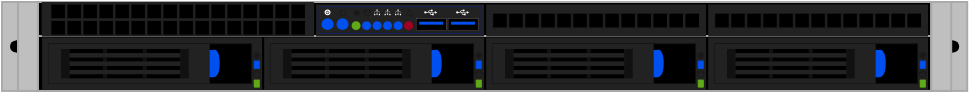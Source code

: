 <mxfile version="24.7.17">
  <diagram name="Page-1" id="KZN-zyBD-0XipZeYQRDT">
    <mxGraphModel dx="572" dy="328" grid="1" gridSize="10" guides="1" tooltips="1" connect="1" arrows="1" fold="1" page="1" pageScale="1" pageWidth="500" pageHeight="200" math="0" shadow="0">
      <root>
        <mxCell id="0" />
        <mxCell id="1" parent="0" />
        <mxCell id="uL8Qz0bJ-7GE2LKgMjc8-90" value="" style="group" vertex="1" connectable="0" parent="1">
          <mxGeometry x="9" y="78" width="482.6" height="44.45" as="geometry" />
        </mxCell>
        <mxCell id="9eh16xiQdjSHdPkHuFP6-378" value="" style="rounded=0;whiteSpace=wrap;html=1;strokeColor=#aaaaaa;fillColor=#bfbfbf;strokeWidth=1;container=0;part=1;movable=1;resizable=1;rotatable=1;deletable=1;editable=1;locked=0;connectable=1;" parent="uL8Qz0bJ-7GE2LKgMjc8-90" vertex="1">
          <mxGeometry width="482.6" height="44.45" as="geometry" />
        </mxCell>
        <mxCell id="9eh16xiQdjSHdPkHuFP6-379" value="" style="rounded=0;whiteSpace=wrap;html=1;strokeColor=#aaaaaa;fillColor=#000000;strokeWidth=1;movable=1;resizable=1;rotatable=1;deletable=1;editable=1;locked=0;connectable=1;container=0;" parent="uL8Qz0bJ-7GE2LKgMjc8-90" vertex="1">
          <mxGeometry x="18" width="446.6" height="44.45" as="geometry" />
        </mxCell>
        <mxCell id="uL8Qz0bJ-7GE2LKgMjc8-89" value="" style="rounded=0;whiteSpace=wrap;html=1;strokeColor=#aaaaaa;fillColor=#000000;strokeWidth=1;movable=1;resizable=1;rotatable=1;deletable=1;editable=1;locked=0;connectable=1;container=0;" vertex="1" parent="uL8Qz0bJ-7GE2LKgMjc8-90">
          <mxGeometry x="18" y="17" width="446.6" height="27.45" as="geometry" />
        </mxCell>
        <mxCell id="jP2WbbBxQBNUkDRbYnSl-230" value="" style="group" parent="uL8Qz0bJ-7GE2LKgMjc8-90" vertex="1" connectable="0">
          <mxGeometry x="4" y="19.225" width="10" height="6" as="geometry" />
        </mxCell>
        <mxCell id="jP2WbbBxQBNUkDRbYnSl-231" value="" style="rounded=0;whiteSpace=wrap;html=1;fillColor=#000000;fontColor=#ffffff;strokeColor=none;container=0;" parent="jP2WbbBxQBNUkDRbYnSl-230" vertex="1">
          <mxGeometry x="3" width="4" height="6" as="geometry" />
        </mxCell>
        <mxCell id="jP2WbbBxQBNUkDRbYnSl-232" value="" style="ellipse;whiteSpace=wrap;html=1;aspect=fixed;strokeColor=none;fillColor=#000000;" parent="jP2WbbBxQBNUkDRbYnSl-230" vertex="1">
          <mxGeometry x="4" width="6" height="6" as="geometry" />
        </mxCell>
        <mxCell id="jP2WbbBxQBNUkDRbYnSl-233" value="" style="ellipse;whiteSpace=wrap;html=1;aspect=fixed;strokeColor=none;fillColor=#000000;" parent="jP2WbbBxQBNUkDRbYnSl-230" vertex="1">
          <mxGeometry width="6" height="6" as="geometry" />
        </mxCell>
        <mxCell id="jP2WbbBxQBNUkDRbYnSl-206" value="" style="rounded=0;whiteSpace=wrap;html=1;strokeColor=#aaaaaa;fillColor=#bfbfbf;strokeWidth=1;movable=1;resizable=1;rotatable=1;deletable=1;editable=1;locked=0;connectable=1;container=0;" parent="uL8Qz0bJ-7GE2LKgMjc8-90" vertex="1">
          <mxGeometry x="7.996" width="10" height="44.45" as="geometry" />
        </mxCell>
        <mxCell id="wEfOMtyTKLQo5fzBktWI-1" value="" style="group" parent="uL8Qz0bJ-7GE2LKgMjc8-90" vertex="1" connectable="0">
          <mxGeometry x="468.596" y="19.225" width="10" height="6" as="geometry" />
        </mxCell>
        <mxCell id="wEfOMtyTKLQo5fzBktWI-2" value="" style="rounded=0;whiteSpace=wrap;html=1;fillColor=#000000;fontColor=#ffffff;strokeColor=none;container=0;" parent="wEfOMtyTKLQo5fzBktWI-1" vertex="1">
          <mxGeometry x="3" width="4" height="6" as="geometry" />
        </mxCell>
        <mxCell id="wEfOMtyTKLQo5fzBktWI-3" value="" style="ellipse;whiteSpace=wrap;html=1;aspect=fixed;strokeColor=none;fillColor=#000000;" parent="wEfOMtyTKLQo5fzBktWI-1" vertex="1">
          <mxGeometry x="4" width="6" height="6" as="geometry" />
        </mxCell>
        <mxCell id="wEfOMtyTKLQo5fzBktWI-4" value="" style="ellipse;whiteSpace=wrap;html=1;aspect=fixed;strokeColor=none;fillColor=#000000;" parent="wEfOMtyTKLQo5fzBktWI-1" vertex="1">
          <mxGeometry width="6" height="6" as="geometry" />
        </mxCell>
        <mxCell id="wEfOMtyTKLQo5fzBktWI-5" value="" style="rounded=0;whiteSpace=wrap;html=1;strokeColor=#aaaaaa;fillColor=#bfbfbf;strokeWidth=1;movable=1;resizable=1;rotatable=1;deletable=1;editable=1;locked=0;connectable=1;container=0;" parent="uL8Qz0bJ-7GE2LKgMjc8-90" vertex="1">
          <mxGeometry x="464.6" width="10" height="44.45" as="geometry" />
        </mxCell>
        <mxCell id="jP2WbbBxQBNUkDRbYnSl-678" value="" style="rounded=0;whiteSpace=wrap;html=1;strokeColor=none;fillColor=#222222;strokeWidth=0.5;container=0;movable=1;resizable=1;rotatable=1;deletable=1;editable=1;locked=0;connectable=1;" parent="uL8Qz0bJ-7GE2LKgMjc8-90" vertex="1">
          <mxGeometry x="352.828" y="1" width="109.952" height="16.039" as="geometry" />
        </mxCell>
        <mxCell id="jP2WbbBxQBNUkDRbYnSl-680" value="" style="rounded=0;whiteSpace=wrap;html=1;strokeColor=#222222;fillColor=#000000;strokeWidth=0.5;movable=1;resizable=1;rotatable=1;deletable=1;editable=1;locked=0;connectable=1;container=0;align=center;verticalAlign=middle;fontFamily=Helvetica;fontSize=12;fontColor=default;" parent="uL8Qz0bJ-7GE2LKgMjc8-90" vertex="1">
          <mxGeometry x="356.1" y="5.32" width="7.282" height="7.408" as="geometry" />
        </mxCell>
        <mxCell id="jP2WbbBxQBNUkDRbYnSl-682" value="" style="rounded=0;whiteSpace=wrap;html=1;strokeColor=#222222;fillColor=#000000;strokeWidth=0.5;movable=1;resizable=1;rotatable=1;deletable=1;editable=1;locked=0;connectable=1;container=0;align=center;verticalAlign=middle;fontFamily=Helvetica;fontSize=12;fontColor=default;" parent="uL8Qz0bJ-7GE2LKgMjc8-90" vertex="1">
          <mxGeometry x="364.109" y="5.32" width="7.282" height="7.408" as="geometry" />
        </mxCell>
        <mxCell id="jP2WbbBxQBNUkDRbYnSl-684" value="" style="rounded=0;whiteSpace=wrap;html=1;strokeColor=#222222;fillColor=#000000;strokeWidth=0.5;movable=1;resizable=1;rotatable=1;deletable=1;editable=1;locked=0;connectable=1;container=0;align=center;verticalAlign=middle;fontFamily=Helvetica;fontSize=12;fontColor=default;" parent="uL8Qz0bJ-7GE2LKgMjc8-90" vertex="1">
          <mxGeometry x="372.119" y="5.32" width="7.282" height="7.408" as="geometry" />
        </mxCell>
        <mxCell id="jP2WbbBxQBNUkDRbYnSl-686" value="" style="rounded=0;whiteSpace=wrap;html=1;strokeColor=#222222;fillColor=#000000;strokeWidth=0.5;movable=1;resizable=1;rotatable=1;deletable=1;editable=1;locked=0;connectable=1;container=0;align=center;verticalAlign=middle;fontFamily=Helvetica;fontSize=12;fontColor=default;" parent="uL8Qz0bJ-7GE2LKgMjc8-90" vertex="1">
          <mxGeometry x="380.129" y="5.32" width="7.282" height="7.408" as="geometry" />
        </mxCell>
        <mxCell id="jP2WbbBxQBNUkDRbYnSl-688" value="" style="rounded=0;whiteSpace=wrap;html=1;strokeColor=#222222;fillColor=#000000;strokeWidth=0.5;movable=1;resizable=1;rotatable=1;deletable=1;editable=1;locked=0;connectable=1;container=0;align=center;verticalAlign=middle;fontFamily=Helvetica;fontSize=12;fontColor=default;" parent="uL8Qz0bJ-7GE2LKgMjc8-90" vertex="1">
          <mxGeometry x="388.139" y="5.32" width="7.282" height="7.408" as="geometry" />
        </mxCell>
        <mxCell id="jP2WbbBxQBNUkDRbYnSl-690" value="" style="rounded=0;whiteSpace=wrap;html=1;strokeColor=#222222;fillColor=#000000;strokeWidth=0.5;movable=1;resizable=1;rotatable=1;deletable=1;editable=1;locked=0;connectable=1;container=0;align=center;verticalAlign=middle;fontFamily=Helvetica;fontSize=12;fontColor=default;" parent="uL8Qz0bJ-7GE2LKgMjc8-90" vertex="1">
          <mxGeometry x="396.148" y="5.32" width="7.282" height="7.408" as="geometry" />
        </mxCell>
        <mxCell id="jP2WbbBxQBNUkDRbYnSl-692" value="" style="rounded=0;whiteSpace=wrap;html=1;strokeColor=#222222;fillColor=#000000;strokeWidth=0.5;movable=1;resizable=1;rotatable=1;deletable=1;editable=1;locked=0;connectable=1;container=0;align=center;verticalAlign=middle;fontFamily=Helvetica;fontSize=12;fontColor=default;" parent="uL8Qz0bJ-7GE2LKgMjc8-90" vertex="1">
          <mxGeometry x="404.158" y="5.32" width="7.282" height="7.408" as="geometry" />
        </mxCell>
        <mxCell id="jP2WbbBxQBNUkDRbYnSl-694" value="" style="rounded=0;whiteSpace=wrap;html=1;strokeColor=#222222;fillColor=#000000;strokeWidth=0.5;movable=1;resizable=1;rotatable=1;deletable=1;editable=1;locked=0;connectable=1;container=0;align=center;verticalAlign=middle;fontFamily=Helvetica;fontSize=12;fontColor=default;" parent="uL8Qz0bJ-7GE2LKgMjc8-90" vertex="1">
          <mxGeometry x="412.168" y="5.32" width="7.282" height="7.408" as="geometry" />
        </mxCell>
        <mxCell id="jP2WbbBxQBNUkDRbYnSl-696" value="" style="rounded=0;whiteSpace=wrap;html=1;strokeColor=#222222;fillColor=#000000;strokeWidth=0.5;movable=1;resizable=1;rotatable=1;deletable=1;editable=1;locked=0;connectable=1;container=0;align=center;verticalAlign=middle;fontFamily=Helvetica;fontSize=12;fontColor=default;" parent="uL8Qz0bJ-7GE2LKgMjc8-90" vertex="1">
          <mxGeometry x="420.178" y="5.32" width="7.282" height="7.408" as="geometry" />
        </mxCell>
        <mxCell id="jP2WbbBxQBNUkDRbYnSl-698" value="" style="rounded=0;whiteSpace=wrap;html=1;strokeColor=#222222;fillColor=#000000;strokeWidth=0.5;movable=1;resizable=1;rotatable=1;deletable=1;editable=1;locked=0;connectable=1;container=0;align=center;verticalAlign=middle;fontFamily=Helvetica;fontSize=12;fontColor=default;" parent="uL8Qz0bJ-7GE2LKgMjc8-90" vertex="1">
          <mxGeometry x="428.187" y="5.32" width="7.282" height="7.408" as="geometry" />
        </mxCell>
        <mxCell id="jP2WbbBxQBNUkDRbYnSl-700" value="" style="rounded=0;whiteSpace=wrap;html=1;strokeColor=#222222;fillColor=#000000;strokeWidth=0.5;movable=1;resizable=1;rotatable=1;deletable=1;editable=1;locked=0;connectable=1;container=0;align=center;verticalAlign=middle;fontFamily=Helvetica;fontSize=12;fontColor=default;" parent="uL8Qz0bJ-7GE2LKgMjc8-90" vertex="1">
          <mxGeometry x="436.197" y="5.32" width="7.282" height="7.408" as="geometry" />
        </mxCell>
        <mxCell id="jP2WbbBxQBNUkDRbYnSl-702" value="" style="rounded=0;whiteSpace=wrap;html=1;strokeColor=#222222;fillColor=#000000;strokeWidth=0.5;movable=1;resizable=1;rotatable=1;deletable=1;editable=1;locked=0;connectable=1;container=0;align=center;verticalAlign=middle;fontFamily=Helvetica;fontSize=12;fontColor=default;" parent="uL8Qz0bJ-7GE2LKgMjc8-90" vertex="1">
          <mxGeometry x="444.207" y="5.32" width="7.282" height="7.408" as="geometry" />
        </mxCell>
        <mxCell id="jP2WbbBxQBNUkDRbYnSl-704" value="" style="rounded=0;whiteSpace=wrap;html=1;strokeColor=#222222;fillColor=#000000;strokeWidth=0.5;movable=1;resizable=1;rotatable=1;deletable=1;editable=1;locked=0;connectable=1;container=0;align=center;verticalAlign=middle;fontFamily=Helvetica;fontSize=12;fontColor=default;" parent="uL8Qz0bJ-7GE2LKgMjc8-90" vertex="1">
          <mxGeometry x="452.217" y="5.32" width="7.282" height="7.408" as="geometry" />
        </mxCell>
        <mxCell id="jP2WbbBxQBNUkDRbYnSl-707" value="" style="rounded=0;whiteSpace=wrap;html=1;strokeColor=none;fillColor=#222222;strokeWidth=0.5;container=0;movable=1;resizable=1;rotatable=1;deletable=1;editable=1;locked=0;connectable=1;" parent="uL8Qz0bJ-7GE2LKgMjc8-90" vertex="1">
          <mxGeometry x="241.828" y="1" width="109.952" height="16.039" as="geometry" />
        </mxCell>
        <mxCell id="jP2WbbBxQBNUkDRbYnSl-709" value="" style="rounded=0;whiteSpace=wrap;html=1;strokeColor=#222222;fillColor=#000000;strokeWidth=0.5;movable=1;resizable=1;rotatable=1;deletable=1;editable=1;locked=0;connectable=1;container=0;align=center;verticalAlign=middle;fontFamily=Helvetica;fontSize=12;fontColor=default;" parent="uL8Qz0bJ-7GE2LKgMjc8-90" vertex="1">
          <mxGeometry x="245.1" y="5.32" width="7.282" height="7.408" as="geometry" />
        </mxCell>
        <mxCell id="jP2WbbBxQBNUkDRbYnSl-711" value="" style="rounded=0;whiteSpace=wrap;html=1;strokeColor=#222222;fillColor=#000000;strokeWidth=0.5;movable=1;resizable=1;rotatable=1;deletable=1;editable=1;locked=0;connectable=1;container=0;align=center;verticalAlign=middle;fontFamily=Helvetica;fontSize=12;fontColor=default;" parent="uL8Qz0bJ-7GE2LKgMjc8-90" vertex="1">
          <mxGeometry x="253.109" y="5.32" width="7.282" height="7.408" as="geometry" />
        </mxCell>
        <mxCell id="jP2WbbBxQBNUkDRbYnSl-713" value="" style="rounded=0;whiteSpace=wrap;html=1;strokeColor=#222222;fillColor=#000000;strokeWidth=0.5;movable=1;resizable=1;rotatable=1;deletable=1;editable=1;locked=0;connectable=1;container=0;align=center;verticalAlign=middle;fontFamily=Helvetica;fontSize=12;fontColor=default;" parent="uL8Qz0bJ-7GE2LKgMjc8-90" vertex="1">
          <mxGeometry x="261.119" y="5.32" width="7.282" height="7.408" as="geometry" />
        </mxCell>
        <mxCell id="jP2WbbBxQBNUkDRbYnSl-715" value="" style="rounded=0;whiteSpace=wrap;html=1;strokeColor=#222222;fillColor=#000000;strokeWidth=0.5;movable=1;resizable=1;rotatable=1;deletable=1;editable=1;locked=0;connectable=1;container=0;align=center;verticalAlign=middle;fontFamily=Helvetica;fontSize=12;fontColor=default;" parent="uL8Qz0bJ-7GE2LKgMjc8-90" vertex="1">
          <mxGeometry x="269.129" y="5.32" width="7.282" height="7.408" as="geometry" />
        </mxCell>
        <mxCell id="jP2WbbBxQBNUkDRbYnSl-717" value="" style="rounded=0;whiteSpace=wrap;html=1;strokeColor=#222222;fillColor=#000000;strokeWidth=0.5;movable=1;resizable=1;rotatable=1;deletable=1;editable=1;locked=0;connectable=1;container=0;align=center;verticalAlign=middle;fontFamily=Helvetica;fontSize=12;fontColor=default;" parent="uL8Qz0bJ-7GE2LKgMjc8-90" vertex="1">
          <mxGeometry x="277.139" y="5.32" width="7.282" height="7.408" as="geometry" />
        </mxCell>
        <mxCell id="jP2WbbBxQBNUkDRbYnSl-719" value="" style="rounded=0;whiteSpace=wrap;html=1;strokeColor=#222222;fillColor=#000000;strokeWidth=0.5;movable=1;resizable=1;rotatable=1;deletable=1;editable=1;locked=0;connectable=1;container=0;align=center;verticalAlign=middle;fontFamily=Helvetica;fontSize=12;fontColor=default;" parent="uL8Qz0bJ-7GE2LKgMjc8-90" vertex="1">
          <mxGeometry x="285.148" y="5.32" width="7.282" height="7.408" as="geometry" />
        </mxCell>
        <mxCell id="jP2WbbBxQBNUkDRbYnSl-721" value="" style="rounded=0;whiteSpace=wrap;html=1;strokeColor=#222222;fillColor=#000000;strokeWidth=0.5;movable=1;resizable=1;rotatable=1;deletable=1;editable=1;locked=0;connectable=1;container=0;align=center;verticalAlign=middle;fontFamily=Helvetica;fontSize=12;fontColor=default;" parent="uL8Qz0bJ-7GE2LKgMjc8-90" vertex="1">
          <mxGeometry x="293.158" y="5.32" width="7.282" height="7.408" as="geometry" />
        </mxCell>
        <mxCell id="jP2WbbBxQBNUkDRbYnSl-723" value="" style="rounded=0;whiteSpace=wrap;html=1;strokeColor=#222222;fillColor=#000000;strokeWidth=0.5;movable=1;resizable=1;rotatable=1;deletable=1;editable=1;locked=0;connectable=1;container=0;align=center;verticalAlign=middle;fontFamily=Helvetica;fontSize=12;fontColor=default;" parent="uL8Qz0bJ-7GE2LKgMjc8-90" vertex="1">
          <mxGeometry x="301.168" y="5.32" width="7.282" height="7.408" as="geometry" />
        </mxCell>
        <mxCell id="jP2WbbBxQBNUkDRbYnSl-725" value="" style="rounded=0;whiteSpace=wrap;html=1;strokeColor=#222222;fillColor=#000000;strokeWidth=0.5;movable=1;resizable=1;rotatable=1;deletable=1;editable=1;locked=0;connectable=1;container=0;align=center;verticalAlign=middle;fontFamily=Helvetica;fontSize=12;fontColor=default;" parent="uL8Qz0bJ-7GE2LKgMjc8-90" vertex="1">
          <mxGeometry x="309.178" y="5.32" width="7.282" height="7.408" as="geometry" />
        </mxCell>
        <mxCell id="jP2WbbBxQBNUkDRbYnSl-727" value="" style="rounded=0;whiteSpace=wrap;html=1;strokeColor=#222222;fillColor=#000000;strokeWidth=0.5;movable=1;resizable=1;rotatable=1;deletable=1;editable=1;locked=0;connectable=1;container=0;align=center;verticalAlign=middle;fontFamily=Helvetica;fontSize=12;fontColor=default;" parent="uL8Qz0bJ-7GE2LKgMjc8-90" vertex="1">
          <mxGeometry x="317.187" y="5.32" width="7.282" height="7.408" as="geometry" />
        </mxCell>
        <mxCell id="jP2WbbBxQBNUkDRbYnSl-729" value="" style="rounded=0;whiteSpace=wrap;html=1;strokeColor=#222222;fillColor=#000000;strokeWidth=0.5;movable=1;resizable=1;rotatable=1;deletable=1;editable=1;locked=0;connectable=1;container=0;align=center;verticalAlign=middle;fontFamily=Helvetica;fontSize=12;fontColor=default;" parent="uL8Qz0bJ-7GE2LKgMjc8-90" vertex="1">
          <mxGeometry x="325.197" y="5.32" width="7.282" height="7.408" as="geometry" />
        </mxCell>
        <mxCell id="jP2WbbBxQBNUkDRbYnSl-731" value="" style="rounded=0;whiteSpace=wrap;html=1;strokeColor=#222222;fillColor=#000000;strokeWidth=0.5;movable=1;resizable=1;rotatable=1;deletable=1;editable=1;locked=0;connectable=1;container=0;align=center;verticalAlign=middle;fontFamily=Helvetica;fontSize=12;fontColor=default;" parent="uL8Qz0bJ-7GE2LKgMjc8-90" vertex="1">
          <mxGeometry x="333.207" y="5.32" width="7.282" height="7.408" as="geometry" />
        </mxCell>
        <mxCell id="jP2WbbBxQBNUkDRbYnSl-733" value="" style="rounded=0;whiteSpace=wrap;html=1;strokeColor=#222222;fillColor=#000000;strokeWidth=0.5;movable=1;resizable=1;rotatable=1;deletable=1;editable=1;locked=0;connectable=1;container=0;align=center;verticalAlign=middle;fontFamily=Helvetica;fontSize=12;fontColor=default;" parent="uL8Qz0bJ-7GE2LKgMjc8-90" vertex="1">
          <mxGeometry x="341.217" y="5.32" width="7.282" height="7.408" as="geometry" />
        </mxCell>
        <mxCell id="wEfOMtyTKLQo5fzBktWI-13" value="" style="group;fillColor=#222222;" parent="uL8Qz0bJ-7GE2LKgMjc8-90" vertex="1" connectable="0">
          <mxGeometry x="19.83" width="136" height="17.04" as="geometry" />
        </mxCell>
        <mxCell id="jP2WbbBxQBNUkDRbYnSl-735" value="" style="rounded=0;whiteSpace=wrap;html=1;strokeColor=none;fillColor=#222222;strokeWidth=0.5;container=0;movable=1;resizable=1;rotatable=1;deletable=1;editable=1;locked=0;connectable=1;" parent="wEfOMtyTKLQo5fzBktWI-13" vertex="1">
          <mxGeometry width="136" height="17.04" as="geometry" />
        </mxCell>
        <mxCell id="jP2WbbBxQBNUkDRbYnSl-736" value="" style="rounded=0;whiteSpace=wrap;html=1;strokeColor=#222222;fillColor=#000000;strokeWidth=0.5;movable=1;resizable=1;rotatable=1;deletable=1;editable=1;locked=0;connectable=1;container=0;align=center;verticalAlign=middle;fontFamily=Helvetica;fontSize=12;fontColor=default;" parent="wEfOMtyTKLQo5fzBktWI-13" vertex="1">
          <mxGeometry x="4.364" y="0.741" width="7.273" height="7.409" as="geometry" />
        </mxCell>
        <mxCell id="jP2WbbBxQBNUkDRbYnSl-737" value="" style="rounded=0;whiteSpace=wrap;html=1;strokeColor=#222222;fillColor=#000000;strokeWidth=0.5;movable=1;resizable=1;rotatable=1;deletable=1;editable=1;locked=0;connectable=1;container=0;align=center;verticalAlign=middle;fontFamily=Helvetica;fontSize=12;fontColor=default;" parent="wEfOMtyTKLQo5fzBktWI-13" vertex="1">
          <mxGeometry x="4.364" y="8.89" width="7.273" height="7.409" as="geometry" />
        </mxCell>
        <mxCell id="jP2WbbBxQBNUkDRbYnSl-738" value="" style="rounded=0;whiteSpace=wrap;html=1;strokeColor=#222222;fillColor=#000000;strokeWidth=0.5;movable=1;resizable=1;rotatable=1;deletable=1;editable=1;locked=0;connectable=1;container=0;align=center;verticalAlign=middle;fontFamily=Helvetica;fontSize=12;fontColor=default;" parent="wEfOMtyTKLQo5fzBktWI-13" vertex="1">
          <mxGeometry x="12.364" y="0.741" width="7.273" height="7.409" as="geometry" />
        </mxCell>
        <mxCell id="jP2WbbBxQBNUkDRbYnSl-739" value="" style="rounded=0;whiteSpace=wrap;html=1;strokeColor=#222222;fillColor=#000000;strokeWidth=0.5;movable=1;resizable=1;rotatable=1;deletable=1;editable=1;locked=0;connectable=1;container=0;align=center;verticalAlign=middle;fontFamily=Helvetica;fontSize=12;fontColor=default;" parent="wEfOMtyTKLQo5fzBktWI-13" vertex="1">
          <mxGeometry x="12.364" y="8.89" width="7.273" height="7.409" as="geometry" />
        </mxCell>
        <mxCell id="jP2WbbBxQBNUkDRbYnSl-740" value="" style="rounded=0;whiteSpace=wrap;html=1;strokeColor=#222222;fillColor=#000000;strokeWidth=0.5;movable=1;resizable=1;rotatable=1;deletable=1;editable=1;locked=0;connectable=1;container=0;align=center;verticalAlign=middle;fontFamily=Helvetica;fontSize=12;fontColor=default;" parent="wEfOMtyTKLQo5fzBktWI-13" vertex="1">
          <mxGeometry x="20.364" y="0.741" width="7.273" height="7.409" as="geometry" />
        </mxCell>
        <mxCell id="jP2WbbBxQBNUkDRbYnSl-741" value="" style="rounded=0;whiteSpace=wrap;html=1;strokeColor=#222222;fillColor=#000000;strokeWidth=0.5;movable=1;resizable=1;rotatable=1;deletable=1;editable=1;locked=0;connectable=1;container=0;align=center;verticalAlign=middle;fontFamily=Helvetica;fontSize=12;fontColor=default;" parent="wEfOMtyTKLQo5fzBktWI-13" vertex="1">
          <mxGeometry x="20.364" y="8.89" width="7.273" height="7.409" as="geometry" />
        </mxCell>
        <mxCell id="jP2WbbBxQBNUkDRbYnSl-742" value="" style="rounded=0;whiteSpace=wrap;html=1;strokeColor=#222222;fillColor=#000000;strokeWidth=0.5;movable=1;resizable=1;rotatable=1;deletable=1;editable=1;locked=0;connectable=1;container=0;align=center;verticalAlign=middle;fontFamily=Helvetica;fontSize=12;fontColor=default;" parent="wEfOMtyTKLQo5fzBktWI-13" vertex="1">
          <mxGeometry x="28.364" y="0.741" width="7.273" height="7.409" as="geometry" />
        </mxCell>
        <mxCell id="jP2WbbBxQBNUkDRbYnSl-743" value="" style="rounded=0;whiteSpace=wrap;html=1;strokeColor=#222222;fillColor=#000000;strokeWidth=0.5;movable=1;resizable=1;rotatable=1;deletable=1;editable=1;locked=0;connectable=1;container=0;align=center;verticalAlign=middle;fontFamily=Helvetica;fontSize=12;fontColor=default;" parent="wEfOMtyTKLQo5fzBktWI-13" vertex="1">
          <mxGeometry x="28.364" y="8.89" width="7.273" height="7.409" as="geometry" />
        </mxCell>
        <mxCell id="jP2WbbBxQBNUkDRbYnSl-744" value="" style="rounded=0;whiteSpace=wrap;html=1;strokeColor=#222222;fillColor=#000000;strokeWidth=0.5;movable=1;resizable=1;rotatable=1;deletable=1;editable=1;locked=0;connectable=1;container=0;align=center;verticalAlign=middle;fontFamily=Helvetica;fontSize=12;fontColor=default;" parent="wEfOMtyTKLQo5fzBktWI-13" vertex="1">
          <mxGeometry x="36.364" y="0.741" width="7.273" height="7.409" as="geometry" />
        </mxCell>
        <mxCell id="jP2WbbBxQBNUkDRbYnSl-745" value="" style="rounded=0;whiteSpace=wrap;html=1;strokeColor=#222222;fillColor=#000000;strokeWidth=0.5;movable=1;resizable=1;rotatable=1;deletable=1;editable=1;locked=0;connectable=1;container=0;align=center;verticalAlign=middle;fontFamily=Helvetica;fontSize=12;fontColor=default;" parent="wEfOMtyTKLQo5fzBktWI-13" vertex="1">
          <mxGeometry x="36.364" y="8.89" width="7.273" height="7.409" as="geometry" />
        </mxCell>
        <mxCell id="jP2WbbBxQBNUkDRbYnSl-746" value="" style="rounded=0;whiteSpace=wrap;html=1;strokeColor=#222222;fillColor=#000000;strokeWidth=0.5;movable=1;resizable=1;rotatable=1;deletable=1;editable=1;locked=0;connectable=1;container=0;align=center;verticalAlign=middle;fontFamily=Helvetica;fontSize=12;fontColor=default;" parent="wEfOMtyTKLQo5fzBktWI-13" vertex="1">
          <mxGeometry x="44.364" y="0.741" width="7.273" height="7.409" as="geometry" />
        </mxCell>
        <mxCell id="jP2WbbBxQBNUkDRbYnSl-747" value="" style="rounded=0;whiteSpace=wrap;html=1;strokeColor=#222222;fillColor=#000000;strokeWidth=0.5;movable=1;resizable=1;rotatable=1;deletable=1;editable=1;locked=0;connectable=1;container=0;align=center;verticalAlign=middle;fontFamily=Helvetica;fontSize=12;fontColor=default;" parent="wEfOMtyTKLQo5fzBktWI-13" vertex="1">
          <mxGeometry x="44.364" y="8.89" width="7.273" height="7.409" as="geometry" />
        </mxCell>
        <mxCell id="jP2WbbBxQBNUkDRbYnSl-748" value="" style="rounded=0;whiteSpace=wrap;html=1;strokeColor=#222222;fillColor=#000000;strokeWidth=0.5;movable=1;resizable=1;rotatable=1;deletable=1;editable=1;locked=0;connectable=1;container=0;align=center;verticalAlign=middle;fontFamily=Helvetica;fontSize=12;fontColor=default;" parent="wEfOMtyTKLQo5fzBktWI-13" vertex="1">
          <mxGeometry x="52.364" y="0.741" width="7.273" height="7.409" as="geometry" />
        </mxCell>
        <mxCell id="jP2WbbBxQBNUkDRbYnSl-749" value="" style="rounded=0;whiteSpace=wrap;html=1;strokeColor=#222222;fillColor=#000000;strokeWidth=0.5;movable=1;resizable=1;rotatable=1;deletable=1;editable=1;locked=0;connectable=1;container=0;align=center;verticalAlign=middle;fontFamily=Helvetica;fontSize=12;fontColor=default;" parent="wEfOMtyTKLQo5fzBktWI-13" vertex="1">
          <mxGeometry x="52.364" y="8.89" width="7.273" height="7.409" as="geometry" />
        </mxCell>
        <mxCell id="jP2WbbBxQBNUkDRbYnSl-750" value="" style="rounded=0;whiteSpace=wrap;html=1;strokeColor=#222222;fillColor=#000000;strokeWidth=0.5;movable=1;resizable=1;rotatable=1;deletable=1;editable=1;locked=0;connectable=1;container=0;align=center;verticalAlign=middle;fontFamily=Helvetica;fontSize=12;fontColor=default;" parent="wEfOMtyTKLQo5fzBktWI-13" vertex="1">
          <mxGeometry x="60.364" y="0.741" width="7.273" height="7.409" as="geometry" />
        </mxCell>
        <mxCell id="jP2WbbBxQBNUkDRbYnSl-751" value="" style="rounded=0;whiteSpace=wrap;html=1;strokeColor=#222222;fillColor=#000000;strokeWidth=0.5;movable=1;resizable=1;rotatable=1;deletable=1;editable=1;locked=0;connectable=1;container=0;align=center;verticalAlign=middle;fontFamily=Helvetica;fontSize=12;fontColor=default;" parent="wEfOMtyTKLQo5fzBktWI-13" vertex="1">
          <mxGeometry x="60.364" y="8.89" width="7.273" height="7.409" as="geometry" />
        </mxCell>
        <mxCell id="jP2WbbBxQBNUkDRbYnSl-752" value="" style="rounded=0;whiteSpace=wrap;html=1;strokeColor=#222222;fillColor=#000000;strokeWidth=0.5;movable=1;resizable=1;rotatable=1;deletable=1;editable=1;locked=0;connectable=1;container=0;align=center;verticalAlign=middle;fontFamily=Helvetica;fontSize=12;fontColor=default;" parent="wEfOMtyTKLQo5fzBktWI-13" vertex="1">
          <mxGeometry x="68.364" y="0.741" width="7.273" height="7.409" as="geometry" />
        </mxCell>
        <mxCell id="jP2WbbBxQBNUkDRbYnSl-753" value="" style="rounded=0;whiteSpace=wrap;html=1;strokeColor=#222222;fillColor=#000000;strokeWidth=0.5;movable=1;resizable=1;rotatable=1;deletable=1;editable=1;locked=0;connectable=1;container=0;align=center;verticalAlign=middle;fontFamily=Helvetica;fontSize=12;fontColor=default;" parent="wEfOMtyTKLQo5fzBktWI-13" vertex="1">
          <mxGeometry x="68.364" y="8.89" width="7.273" height="7.409" as="geometry" />
        </mxCell>
        <mxCell id="jP2WbbBxQBNUkDRbYnSl-754" value="" style="rounded=0;whiteSpace=wrap;html=1;strokeColor=#222222;fillColor=#000000;strokeWidth=0.5;movable=1;resizable=1;rotatable=1;deletable=1;editable=1;locked=0;connectable=1;container=0;align=center;verticalAlign=middle;fontFamily=Helvetica;fontSize=12;fontColor=default;" parent="wEfOMtyTKLQo5fzBktWI-13" vertex="1">
          <mxGeometry x="76.364" y="0.741" width="7.273" height="7.409" as="geometry" />
        </mxCell>
        <mxCell id="jP2WbbBxQBNUkDRbYnSl-755" value="" style="rounded=0;whiteSpace=wrap;html=1;strokeColor=#222222;fillColor=#000000;strokeWidth=0.5;movable=1;resizable=1;rotatable=1;deletable=1;editable=1;locked=0;connectable=1;container=0;align=center;verticalAlign=middle;fontFamily=Helvetica;fontSize=12;fontColor=default;" parent="wEfOMtyTKLQo5fzBktWI-13" vertex="1">
          <mxGeometry x="76.364" y="8.89" width="7.273" height="7.409" as="geometry" />
        </mxCell>
        <mxCell id="jP2WbbBxQBNUkDRbYnSl-756" value="" style="rounded=0;whiteSpace=wrap;html=1;strokeColor=#222222;fillColor=#000000;strokeWidth=0.5;movable=1;resizable=1;rotatable=1;deletable=1;editable=1;locked=0;connectable=1;container=0;align=center;verticalAlign=middle;fontFamily=Helvetica;fontSize=12;fontColor=default;" parent="wEfOMtyTKLQo5fzBktWI-13" vertex="1">
          <mxGeometry x="84.364" y="0.741" width="7.273" height="7.409" as="geometry" />
        </mxCell>
        <mxCell id="jP2WbbBxQBNUkDRbYnSl-757" value="" style="rounded=0;whiteSpace=wrap;html=1;strokeColor=#222222;fillColor=#000000;strokeWidth=0.5;movable=1;resizable=1;rotatable=1;deletable=1;editable=1;locked=0;connectable=1;container=0;align=center;verticalAlign=middle;fontFamily=Helvetica;fontSize=12;fontColor=default;" parent="wEfOMtyTKLQo5fzBktWI-13" vertex="1">
          <mxGeometry x="84.364" y="8.89" width="7.273" height="7.409" as="geometry" />
        </mxCell>
        <mxCell id="jP2WbbBxQBNUkDRbYnSl-758" value="" style="rounded=0;whiteSpace=wrap;html=1;strokeColor=#222222;fillColor=#000000;strokeWidth=0.5;movable=1;resizable=1;rotatable=1;deletable=1;editable=1;locked=0;connectable=1;container=0;align=center;verticalAlign=middle;fontFamily=Helvetica;fontSize=12;fontColor=default;" parent="wEfOMtyTKLQo5fzBktWI-13" vertex="1">
          <mxGeometry x="92.364" y="0.741" width="7.273" height="7.409" as="geometry" />
        </mxCell>
        <mxCell id="jP2WbbBxQBNUkDRbYnSl-759" value="" style="rounded=0;whiteSpace=wrap;html=1;strokeColor=#222222;fillColor=#000000;strokeWidth=0.5;movable=1;resizable=1;rotatable=1;deletable=1;editable=1;locked=0;connectable=1;container=0;align=center;verticalAlign=middle;fontFamily=Helvetica;fontSize=12;fontColor=default;" parent="wEfOMtyTKLQo5fzBktWI-13" vertex="1">
          <mxGeometry x="92.364" y="8.89" width="7.273" height="7.409" as="geometry" />
        </mxCell>
        <mxCell id="jP2WbbBxQBNUkDRbYnSl-760" value="" style="rounded=0;whiteSpace=wrap;html=1;strokeColor=#222222;fillColor=#000000;strokeWidth=0.5;movable=1;resizable=1;rotatable=1;deletable=1;editable=1;locked=0;connectable=1;container=0;align=center;verticalAlign=middle;fontFamily=Helvetica;fontSize=12;fontColor=default;" parent="wEfOMtyTKLQo5fzBktWI-13" vertex="1">
          <mxGeometry x="100.364" y="0.741" width="7.273" height="7.409" as="geometry" />
        </mxCell>
        <mxCell id="jP2WbbBxQBNUkDRbYnSl-761" value="" style="rounded=0;whiteSpace=wrap;html=1;strokeColor=#222222;fillColor=#000000;strokeWidth=0.5;movable=1;resizable=1;rotatable=1;deletable=1;editable=1;locked=0;connectable=1;container=0;align=center;verticalAlign=middle;fontFamily=Helvetica;fontSize=12;fontColor=default;" parent="wEfOMtyTKLQo5fzBktWI-13" vertex="1">
          <mxGeometry x="100.364" y="8.89" width="7.273" height="7.409" as="geometry" />
        </mxCell>
        <mxCell id="jP2WbbBxQBNUkDRbYnSl-762" value="" style="rounded=0;whiteSpace=wrap;html=1;strokeColor=#222222;fillColor=#000000;strokeWidth=0.5;movable=1;resizable=1;rotatable=1;deletable=1;editable=1;locked=0;connectable=1;container=0;align=center;verticalAlign=middle;fontFamily=Helvetica;fontSize=12;fontColor=default;" parent="wEfOMtyTKLQo5fzBktWI-13" vertex="1">
          <mxGeometry x="108.364" y="0.741" width="7.273" height="7.409" as="geometry" />
        </mxCell>
        <mxCell id="jP2WbbBxQBNUkDRbYnSl-763" value="" style="rounded=0;whiteSpace=wrap;html=1;strokeColor=#222222;fillColor=#000000;strokeWidth=0.5;movable=1;resizable=1;rotatable=1;deletable=1;editable=1;locked=0;connectable=1;container=0;align=center;verticalAlign=middle;fontFamily=Helvetica;fontSize=12;fontColor=default;" parent="wEfOMtyTKLQo5fzBktWI-13" vertex="1">
          <mxGeometry x="108.218" y="8.89" width="7.273" height="7.409" as="geometry" />
        </mxCell>
        <mxCell id="jP2WbbBxQBNUkDRbYnSl-764" value="" style="rounded=0;whiteSpace=wrap;html=1;strokeColor=#222222;fillColor=#000000;strokeWidth=0.5;movable=1;resizable=1;rotatable=1;deletable=1;editable=1;locked=0;connectable=1;container=0;align=center;verticalAlign=middle;fontFamily=Helvetica;fontSize=12;fontColor=default;" parent="wEfOMtyTKLQo5fzBktWI-13" vertex="1">
          <mxGeometry x="116.364" y="0.741" width="7.273" height="7.409" as="geometry" />
        </mxCell>
        <mxCell id="jP2WbbBxQBNUkDRbYnSl-765" value="" style="rounded=0;whiteSpace=wrap;html=1;strokeColor=#222222;fillColor=#000000;strokeWidth=0.5;movable=1;resizable=1;rotatable=1;deletable=1;editable=1;locked=0;connectable=1;container=0;align=center;verticalAlign=middle;fontFamily=Helvetica;fontSize=12;fontColor=default;" parent="wEfOMtyTKLQo5fzBktWI-13" vertex="1">
          <mxGeometry x="116.364" y="8.89" width="7.273" height="7.409" as="geometry" />
        </mxCell>
        <mxCell id="jP2WbbBxQBNUkDRbYnSl-766" value="" style="rounded=0;whiteSpace=wrap;html=1;strokeColor=#222222;fillColor=#000000;strokeWidth=0.5;movable=1;resizable=1;rotatable=1;deletable=1;editable=1;locked=0;connectable=1;container=0;align=center;verticalAlign=middle;fontFamily=Helvetica;fontSize=12;fontColor=default;" parent="wEfOMtyTKLQo5fzBktWI-13" vertex="1">
          <mxGeometry x="124.364" y="0.741" width="7.273" height="7.409" as="geometry" />
        </mxCell>
        <mxCell id="jP2WbbBxQBNUkDRbYnSl-767" value="" style="rounded=0;whiteSpace=wrap;html=1;strokeColor=#222222;fillColor=#000000;strokeWidth=0.5;movable=1;resizable=1;rotatable=1;deletable=1;editable=1;locked=0;connectable=1;container=0;align=center;verticalAlign=middle;fontFamily=Helvetica;fontSize=12;fontColor=default;" parent="wEfOMtyTKLQo5fzBktWI-13" vertex="1">
          <mxGeometry x="124.364" y="8.89" width="7.273" height="7.409" as="geometry" />
        </mxCell>
        <mxCell id="jP2WbbBxQBNUkDRbYnSl-595" value="" style="rounded=0;whiteSpace=wrap;html=1;strokeColor=none;fillColor=#222222;strokeWidth=0.5;container=0;movable=1;resizable=1;rotatable=1;deletable=1;editable=1;locked=0;connectable=1;" parent="uL8Qz0bJ-7GE2LKgMjc8-90" vertex="1">
          <mxGeometry x="156.78" y="1" width="84" height="16" as="geometry" />
        </mxCell>
        <mxCell id="jP2WbbBxQBNUkDRbYnSl-596" value="" style="rounded=0;whiteSpace=wrap;html=1;strokeColor=#001DBC;fillColor=#222222;strokeWidth=0.2;container=0;fontColor=#ffffff;movable=1;resizable=1;rotatable=1;deletable=1;editable=1;locked=0;connectable=1;" parent="uL8Qz0bJ-7GE2LKgMjc8-90" vertex="1">
          <mxGeometry x="158.28" y="2.217" width="81" height="13.304" as="geometry" />
        </mxCell>
        <mxCell id="jP2WbbBxQBNUkDRbYnSl-597" value="" style="ellipse;whiteSpace=wrap;html=1;strokeColor=none;fillColor=#60a917;fontColor=#ffffff;movable=1;resizable=1;rotatable=1;deletable=1;editable=1;locked=0;connectable=1;container=0;" parent="uL8Qz0bJ-7GE2LKgMjc8-90" vertex="1">
          <mxGeometry x="174.78" y="9.609" width="4.5" height="4.435" as="geometry" />
        </mxCell>
        <mxCell id="jP2WbbBxQBNUkDRbYnSl-598" value="" style="ellipse;whiteSpace=wrap;html=1;strokeColor=none;fillColor=#0050ef;fontColor=#ffffff;movable=1;resizable=1;rotatable=1;deletable=1;editable=1;locked=0;connectable=1;container=0;" parent="uL8Qz0bJ-7GE2LKgMjc8-90" vertex="1">
          <mxGeometry x="180.03" y="9.609" width="4.5" height="4.435" as="geometry" />
        </mxCell>
        <mxCell id="jP2WbbBxQBNUkDRbYnSl-599" value="" style="ellipse;whiteSpace=wrap;html=1;strokeColor=none;fillColor=#0050ef;fontColor=#ffffff;movable=1;resizable=1;rotatable=1;deletable=1;editable=1;locked=0;connectable=1;container=0;" parent="uL8Qz0bJ-7GE2LKgMjc8-90" vertex="1">
          <mxGeometry x="185.28" y="9.609" width="4.5" height="4.435" as="geometry" />
        </mxCell>
        <mxCell id="jP2WbbBxQBNUkDRbYnSl-600" value="" style="ellipse;whiteSpace=wrap;html=1;strokeColor=none;fillColor=#0050ef;fontColor=#ffffff;movable=1;resizable=1;rotatable=1;deletable=1;editable=1;locked=0;connectable=1;container=0;" parent="uL8Qz0bJ-7GE2LKgMjc8-90" vertex="1">
          <mxGeometry x="190.53" y="9.609" width="4.5" height="4.435" as="geometry" />
        </mxCell>
        <mxCell id="jP2WbbBxQBNUkDRbYnSl-601" value="" style="ellipse;whiteSpace=wrap;html=1;strokeColor=none;fillColor=#a20025;fontColor=#ffffff;movable=1;resizable=1;rotatable=1;deletable=1;editable=1;locked=0;connectable=1;container=0;" parent="uL8Qz0bJ-7GE2LKgMjc8-90" vertex="1">
          <mxGeometry x="201.03" y="9.609" width="4.5" height="4.435" as="geometry" />
        </mxCell>
        <mxCell id="jP2WbbBxQBNUkDRbYnSl-602" value="" style="ellipse;whiteSpace=wrap;html=1;strokeColor=none;fillColor=#0050ef;fontColor=#ffffff;movable=1;resizable=1;rotatable=1;deletable=1;editable=1;locked=0;connectable=1;container=0;" parent="uL8Qz0bJ-7GE2LKgMjc8-90" vertex="1">
          <mxGeometry x="195.78" y="9.609" width="4.5" height="4.435" as="geometry" />
        </mxCell>
        <mxCell id="jP2WbbBxQBNUkDRbYnSl-603" value="" style="ellipse;whiteSpace=wrap;html=1;strokeColor=none;fillColor=#0050ef;fontColor=#ffffff;movable=1;resizable=1;rotatable=1;deletable=1;editable=1;locked=0;connectable=1;container=0;" parent="uL8Qz0bJ-7GE2LKgMjc8-90" vertex="1">
          <mxGeometry x="167.28" y="8.13" width="6" height="5.913" as="geometry" />
        </mxCell>
        <mxCell id="jP2WbbBxQBNUkDRbYnSl-604" value="" style="ellipse;whiteSpace=wrap;html=1;strokeColor=none;fillColor=#0050ef;fontColor=#ffffff;movable=1;resizable=1;rotatable=1;deletable=1;editable=1;locked=0;connectable=1;container=0;" parent="uL8Qz0bJ-7GE2LKgMjc8-90" vertex="1">
          <mxGeometry x="159.78" y="8.13" width="6" height="5.913" as="geometry" />
        </mxCell>
        <mxCell id="jP2WbbBxQBNUkDRbYnSl-605" value="" style="sketch=0;pointerEvents=1;shadow=0;dashed=0;html=1;strokeColor=none;labelPosition=center;verticalLabelPosition=bottom;verticalAlign=top;align=center;fillColor=#FFFFFF;shape=mxgraph.mscae.enterprise.usb;movable=1;resizable=1;rotatable=1;deletable=1;editable=1;locked=0;connectable=1;container=0;" parent="uL8Qz0bJ-7GE2LKgMjc8-90" vertex="1">
          <mxGeometry x="211.08" y="3.696" width="6.51" height="2.957" as="geometry" />
        </mxCell>
        <mxCell id="jP2WbbBxQBNUkDRbYnSl-606" value="" style="sketch=0;pointerEvents=1;shadow=0;dashed=0;html=1;strokeColor=none;labelPosition=center;verticalLabelPosition=bottom;verticalAlign=top;align=center;fillColor=#FFFFFF;shape=mxgraph.mscae.enterprise.usb;movable=1;resizable=1;rotatable=1;deletable=1;editable=1;locked=0;connectable=1;container=0;" parent="uL8Qz0bJ-7GE2LKgMjc8-90" vertex="1">
          <mxGeometry x="227.04" y="3.696" width="6.51" height="2.957" as="geometry" />
        </mxCell>
        <mxCell id="jP2WbbBxQBNUkDRbYnSl-607" value="" style="sketch=0;html=1;strokeColor=none;shadow=0;fillColor=#FFFFFF;verticalAlign=top;labelPosition=center;verticalLabelPosition=bottom;shape=mxgraph.gcp2.a7_power;gradientColor=none;movable=1;resizable=1;rotatable=1;deletable=1;editable=1;locked=0;connectable=1;container=0;" parent="uL8Qz0bJ-7GE2LKgMjc8-90" vertex="1">
          <mxGeometry x="161.28" y="3.696" width="3" height="2.957" as="geometry" />
        </mxCell>
        <mxCell id="jP2WbbBxQBNUkDRbYnSl-608" value="" style="verticalLabelPosition=bottom;shadow=0;dashed=0;align=center;html=1;verticalAlign=top;shape=mxgraph.electrical.radio.loop_antenna;strokeColor=default;fillColor=none;strokeWidth=0.1;rotation=-180;movable=1;resizable=1;rotatable=1;deletable=1;editable=1;locked=0;connectable=1;container=0;" parent="uL8Qz0bJ-7GE2LKgMjc8-90" vertex="1">
          <mxGeometry x="168.78" y="3.696" width="3" height="2.957" as="geometry" />
        </mxCell>
        <mxCell id="jP2WbbBxQBNUkDRbYnSl-609" value="" style="strokeWidth=0.1;html=1;shape=mxgraph.flowchart.database;whiteSpace=wrap;strokeColor=default;fillColor=none;movable=1;resizable=1;rotatable=1;deletable=1;editable=1;locked=0;connectable=1;container=0;" parent="uL8Qz0bJ-7GE2LKgMjc8-90" vertex="1">
          <mxGeometry x="180.78" y="3.696" width="3" height="2.957" as="geometry" />
        </mxCell>
        <mxCell id="jP2WbbBxQBNUkDRbYnSl-610" value="" style="sketch=0;pointerEvents=1;shadow=0;dashed=0;html=1;strokeColor=none;fillColor=#FFFFFF;labelPosition=center;verticalLabelPosition=bottom;verticalAlign=top;align=center;outlineConnect=0;shape=mxgraph.vvd.infrastructure;movable=1;resizable=1;rotatable=1;deletable=1;editable=1;locked=0;connectable=1;container=0;" parent="uL8Qz0bJ-7GE2LKgMjc8-90" vertex="1">
          <mxGeometry x="186.03" y="3.696" width="3" height="2.957" as="geometry" />
        </mxCell>
        <mxCell id="jP2WbbBxQBNUkDRbYnSl-611" value="" style="sketch=0;pointerEvents=1;shadow=0;dashed=0;html=1;strokeColor=none;fillColor=#FFFFFF;labelPosition=center;verticalLabelPosition=bottom;verticalAlign=top;align=center;outlineConnect=0;shape=mxgraph.vvd.infrastructure;movable=1;resizable=1;rotatable=1;deletable=1;editable=1;locked=0;connectable=1;container=0;" parent="uL8Qz0bJ-7GE2LKgMjc8-90" vertex="1">
          <mxGeometry x="191.28" y="3.696" width="3" height="2.957" as="geometry" />
        </mxCell>
        <mxCell id="jP2WbbBxQBNUkDRbYnSl-612" value="" style="sketch=0;pointerEvents=1;shadow=0;dashed=0;html=1;strokeColor=none;fillColor=#FFFFFF;labelPosition=center;verticalLabelPosition=bottom;verticalAlign=top;align=center;outlineConnect=0;shape=mxgraph.vvd.infrastructure;movable=1;resizable=1;rotatable=1;deletable=1;editable=1;locked=0;connectable=1;container=0;" parent="uL8Qz0bJ-7GE2LKgMjc8-90" vertex="1">
          <mxGeometry x="196.53" y="3.696" width="3" height="2.957" as="geometry" />
        </mxCell>
        <mxCell id="jP2WbbBxQBNUkDRbYnSl-613" value="" style="triangle;whiteSpace=wrap;html=1;rotation=-90;fillColor=none;strokeWidth=0.1;movable=1;resizable=1;rotatable=1;deletable=1;editable=1;locked=0;connectable=1;container=0;" parent="uL8Qz0bJ-7GE2LKgMjc8-90" vertex="1">
          <mxGeometry x="201.78" y="3.696" width="3" height="2.957" as="geometry" />
        </mxCell>
        <mxCell id="jP2WbbBxQBNUkDRbYnSl-614" value="" style="sketch=0;html=1;strokeColor=default;shadow=0;fillColor=none;verticalAlign=top;labelPosition=center;verticalLabelPosition=bottom;shape=mxgraph.gcp2.a7_power;gradientColor=none;strokeWidth=0.1;movable=1;resizable=1;rotatable=1;deletable=1;editable=1;locked=0;connectable=1;container=0;" parent="uL8Qz0bJ-7GE2LKgMjc8-90" vertex="1">
          <mxGeometry x="175.53" y="3.696" width="3" height="2.957" as="geometry" />
        </mxCell>
        <mxCell id="jP2WbbBxQBNUkDRbYnSl-615" value="" style="rounded=0;whiteSpace=wrap;html=1;strokeColor=#aaaaaa;fillColor=#000000;strokeWidth=0.1;movable=1;resizable=1;rotatable=1;deletable=1;editable=1;locked=0;connectable=1;container=0;" parent="uL8Qz0bJ-7GE2LKgMjc8-90" vertex="1">
          <mxGeometry x="222.78" y="8.13" width="15.0" height="5.913" as="geometry" />
        </mxCell>
        <mxCell id="jP2WbbBxQBNUkDRbYnSl-616" value="" style="rounded=0;whiteSpace=wrap;html=1;strokeColor=none;fillColor=#0050ef;strokeWidth=0.5;fontColor=#ffffff;movable=1;resizable=1;rotatable=1;deletable=1;editable=1;locked=0;connectable=1;container=0;" parent="uL8Qz0bJ-7GE2LKgMjc8-90" vertex="1">
          <mxGeometry x="224.28" y="9.609" width="12" height="1.478" as="geometry" />
        </mxCell>
        <mxCell id="jP2WbbBxQBNUkDRbYnSl-617" value="" style="rounded=0;whiteSpace=wrap;html=1;strokeColor=#aaaaaa;fillColor=#000000;strokeWidth=0.1;movable=1;resizable=1;rotatable=1;deletable=1;editable=1;locked=0;connectable=1;container=0;" parent="uL8Qz0bJ-7GE2LKgMjc8-90" vertex="1">
          <mxGeometry x="206.82" y="8.13" width="15.0" height="5.913" as="geometry" />
        </mxCell>
        <mxCell id="jP2WbbBxQBNUkDRbYnSl-618" value="" style="rounded=0;whiteSpace=wrap;html=1;strokeColor=none;fillColor=#0050ef;strokeWidth=0.5;fontColor=#ffffff;movable=1;resizable=1;rotatable=1;deletable=1;editable=1;locked=0;connectable=1;container=0;" parent="uL8Qz0bJ-7GE2LKgMjc8-90" vertex="1">
          <mxGeometry x="208.32" y="9.609" width="12" height="1.478" as="geometry" />
        </mxCell>
        <mxCell id="U1g_yLPCEkIgIiCrVf0g-71" value="" style="group" parent="uL8Qz0bJ-7GE2LKgMjc8-90" vertex="1" connectable="0">
          <mxGeometry x="19.828" y="17.5" width="442.952" height="26.179" as="geometry" />
        </mxCell>
        <mxCell id="U1g_yLPCEkIgIiCrVf0g-7" value="" style="group" parent="U1g_yLPCEkIgIiCrVf0g-71" vertex="1" connectable="0">
          <mxGeometry x="333" width="109.952" height="26.179" as="geometry" />
        </mxCell>
        <mxCell id="jP2WbbBxQBNUkDRbYnSl-572" value="" style="rounded=0;whiteSpace=wrap;html=1;strokeColor=none;fillColor=#222222;strokeWidth=0.5;movable=1;resizable=1;rotatable=1;deletable=1;editable=1;locked=0;connectable=1;container=0;" parent="U1g_yLPCEkIgIiCrVf0g-7" vertex="1">
          <mxGeometry width="109.952" height="26.179" as="geometry" />
        </mxCell>
        <mxCell id="jP2WbbBxQBNUkDRbYnSl-573" value="" style="rounded=0;whiteSpace=wrap;html=1;strokeColor=#111111;fillColor=#000000;strokeWidth=0.5;movable=1;resizable=1;rotatable=1;deletable=1;editable=1;locked=0;connectable=1;container=0;align=center;verticalAlign=middle;fontFamily=Helvetica;fontSize=12;fontColor=default;" parent="U1g_yLPCEkIgIiCrVf0g-7" vertex="1">
          <mxGeometry x="3.141" y="3.142" width="101.575" height="19.896" as="geometry" />
        </mxCell>
        <mxCell id="jP2WbbBxQBNUkDRbYnSl-574" value="" style="rounded=1;whiteSpace=wrap;html=1;strokeColor=#222222;rotation=0;fillColor=#60a917;fontColor=#ffffff;movable=1;resizable=1;rotatable=1;deletable=1;editable=1;locked=0;connectable=1;container=0;direction=south;strokeWidth=0.1;" parent="U1g_yLPCEkIgIiCrVf0g-7" vertex="1">
          <mxGeometry x="105.763" y="20.943" width="3.141" height="4.189" as="geometry" />
        </mxCell>
        <mxCell id="jP2WbbBxQBNUkDRbYnSl-575" value="" style="rounded=1;whiteSpace=wrap;html=1;strokeColor=#222222;rotation=0;fillColor=#0050ef;fontColor=#ffffff;movable=1;resizable=1;rotatable=1;deletable=1;editable=1;locked=0;connectable=1;container=0;direction=south;strokeWidth=0.1;" parent="U1g_yLPCEkIgIiCrVf0g-7" vertex="1">
          <mxGeometry x="105.763" y="11.519" width="3.141" height="4.189" as="geometry" />
        </mxCell>
        <mxCell id="jP2WbbBxQBNUkDRbYnSl-576" value="" style="rounded=1;whiteSpace=wrap;html=1;strokeColor=none;fillColor=#0050ef;strokeWidth=0.5;fontColor=#ffffff;glass=0;movable=1;resizable=1;rotatable=1;deletable=1;editable=1;locked=0;connectable=1;container=0;" parent="U1g_yLPCEkIgIiCrVf0g-7" vertex="1">
          <mxGeometry x="78.537" y="6.283" width="8.377" height="13.613" as="geometry" />
        </mxCell>
        <mxCell id="jP2WbbBxQBNUkDRbYnSl-577" value="" style="shape=or;whiteSpace=wrap;html=1;fillColor=#0050ef;fontColor=#ffffff;strokeColor=none;movable=1;resizable=1;rotatable=1;deletable=1;editable=1;locked=0;connectable=1;container=0;" parent="U1g_yLPCEkIgIiCrVf0g-7" vertex="1">
          <mxGeometry x="85.867" y="6.283" width="3.141" height="13.613" as="geometry" />
        </mxCell>
        <mxCell id="jP2WbbBxQBNUkDRbYnSl-578" value="" style="sketch=0;html=1;strokeColor=#111111;shadow=0;fillColor=none;verticalAlign=top;labelPosition=center;verticalLabelPosition=bottom;shape=mxgraph.gcp2.a7_power;gradientColor=none;strokeWidth=0.2;movable=1;resizable=1;rotatable=1;deletable=1;editable=1;locked=0;connectable=1;container=0;" parent="U1g_yLPCEkIgIiCrVf0g-7" vertex="1">
          <mxGeometry x="105.763" y="7.33" width="3.141" height="3.142" as="geometry" />
        </mxCell>
        <mxCell id="jP2WbbBxQBNUkDRbYnSl-579" value="" style="strokeWidth=0.2;html=1;shape=mxgraph.flowchart.database;whiteSpace=wrap;strokeColor=#111111;fillColor=none;movable=1;resizable=1;rotatable=1;deletable=1;editable=1;locked=0;connectable=1;container=0;" parent="U1g_yLPCEkIgIiCrVf0g-7" vertex="1">
          <mxGeometry x="105.763" y="16.755" width="3.141" height="3.142" as="geometry" />
        </mxCell>
        <mxCell id="jP2WbbBxQBNUkDRbYnSl-580" value="" style="rounded=0;whiteSpace=wrap;html=1;strokeColor=none;fillColor=#222222;strokeWidth=0.5;movable=1;resizable=1;rotatable=1;deletable=1;editable=1;locked=0;connectable=1;container=0;" parent="U1g_yLPCEkIgIiCrVf0g-7" vertex="1">
          <mxGeometry x="3.141" y="3.142" width="80.632" height="19.896" as="geometry" />
        </mxCell>
        <mxCell id="jP2WbbBxQBNUkDRbYnSl-583" value="" style="rounded=0;whiteSpace=wrap;html=1;strokeColor=none;fillColor=#000000;strokeWidth=0.5;movable=1;resizable=1;rotatable=1;deletable=1;editable=1;locked=0;connectable=1;container=0;align=center;verticalAlign=middle;fontFamily=Helvetica;fontSize=12;fontColor=default;" parent="U1g_yLPCEkIgIiCrVf0g-7" vertex="1">
          <mxGeometry x="13.613" y="5.759" width="55.5" height="2.094" as="geometry" />
        </mxCell>
        <mxCell id="jP2WbbBxQBNUkDRbYnSl-584" value="" style="rounded=0;whiteSpace=wrap;html=1;strokeColor=none;fillColor=#000000;strokeWidth=0.5;movable=1;resizable=1;rotatable=1;deletable=1;editable=1;locked=0;connectable=1;container=0;align=center;verticalAlign=middle;fontFamily=Helvetica;fontSize=12;fontColor=default;" parent="U1g_yLPCEkIgIiCrVf0g-7" vertex="1">
          <mxGeometry x="13.613" y="9.948" width="55.5" height="2.094" as="geometry" />
        </mxCell>
        <mxCell id="jP2WbbBxQBNUkDRbYnSl-585" value="" style="rounded=0;whiteSpace=wrap;html=1;strokeColor=none;fillColor=#000000;strokeWidth=0.5;movable=1;resizable=1;rotatable=1;deletable=1;editable=1;locked=0;connectable=1;container=0;align=center;verticalAlign=middle;fontFamily=Helvetica;fontSize=12;fontColor=default;" parent="U1g_yLPCEkIgIiCrVf0g-7" vertex="1">
          <mxGeometry x="13.613" y="14.137" width="55.5" height="2.094" as="geometry" />
        </mxCell>
        <mxCell id="jP2WbbBxQBNUkDRbYnSl-586" value="" style="rounded=0;whiteSpace=wrap;html=1;strokeColor=none;fillColor=#000000;strokeWidth=0.5;movable=1;resizable=1;rotatable=1;deletable=1;editable=1;locked=0;connectable=1;container=0;align=center;verticalAlign=middle;fontFamily=Helvetica;fontSize=12;fontColor=default;" parent="U1g_yLPCEkIgIiCrVf0g-7" vertex="1">
          <mxGeometry x="13.613" y="18.325" width="55.5" height="2.094" as="geometry" />
        </mxCell>
        <mxCell id="jP2WbbBxQBNUkDRbYnSl-587" value="" style="rounded=0;whiteSpace=wrap;html=1;strokeColor=none;fillColor=#111111;strokeWidth=0.2;movable=1;resizable=1;rotatable=1;deletable=1;editable=1;locked=0;connectable=1;container=0;" parent="U1g_yLPCEkIgIiCrVf0g-7" vertex="1">
          <mxGeometry x="30.368" y="5.759" width="2.094" height="14.66" as="geometry" />
        </mxCell>
        <mxCell id="jP2WbbBxQBNUkDRbYnSl-588" value="" style="rounded=0;whiteSpace=wrap;html=1;strokeColor=none;fillColor=#111111;strokeWidth=0.2;movable=1;resizable=1;rotatable=1;deletable=1;editable=1;locked=0;connectable=1;container=0;" parent="U1g_yLPCEkIgIiCrVf0g-7" vertex="1">
          <mxGeometry x="50.264" y="5.759" width="2.094" height="14.66" as="geometry" />
        </mxCell>
        <mxCell id="jP2WbbBxQBNUkDRbYnSl-589" value="" style="rounded=0;whiteSpace=wrap;html=1;strokeColor=none;fillColor=#222222;strokeWidth=0.5;movable=1;resizable=1;rotatable=1;deletable=1;editable=1;locked=0;connectable=1;container=0;" parent="U1g_yLPCEkIgIiCrVf0g-7" vertex="1">
          <mxGeometry x="13.613" y="16.231" width="55.5" height="2.094" as="geometry" />
        </mxCell>
        <mxCell id="jP2WbbBxQBNUkDRbYnSl-590" value="" style="rounded=0;whiteSpace=wrap;html=1;strokeColor=none;fillColor=#222222;strokeWidth=0.5;movable=1;resizable=1;rotatable=1;deletable=1;editable=1;locked=0;connectable=1;container=0;" parent="U1g_yLPCEkIgIiCrVf0g-7" vertex="1">
          <mxGeometry x="13.613" y="12.042" width="55.5" height="2.094" as="geometry" />
        </mxCell>
        <mxCell id="jP2WbbBxQBNUkDRbYnSl-591" value="" style="rounded=0;whiteSpace=wrap;html=1;strokeColor=none;fillColor=#222222;strokeWidth=0.5;movable=1;resizable=1;rotatable=1;deletable=1;editable=1;locked=0;connectable=1;container=0;" parent="U1g_yLPCEkIgIiCrVf0g-7" vertex="1">
          <mxGeometry x="13.613" y="7.854" width="55.5" height="2.094" as="geometry" />
        </mxCell>
        <mxCell id="jP2WbbBxQBNUkDRbYnSl-582" value="" style="rounded=0;whiteSpace=wrap;html=1;strokeColor=none;fillColor=#111111;strokeWidth=0.2;movable=1;resizable=1;rotatable=1;deletable=1;editable=1;locked=0;connectable=1;container=0;" parent="U1g_yLPCEkIgIiCrVf0g-7" vertex="1">
          <mxGeometry x="9.424" y="5.759" width="4.189" height="14.66" as="geometry" />
        </mxCell>
        <mxCell id="jP2WbbBxQBNUkDRbYnSl-581" value="" style="rounded=0;whiteSpace=wrap;html=1;strokeColor=none;fillColor=#111111;strokeWidth=0.2;movable=1;resizable=1;rotatable=1;deletable=1;editable=1;locked=0;connectable=1;container=0;" parent="U1g_yLPCEkIgIiCrVf0g-7" vertex="1">
          <mxGeometry x="69.113" y="5.759" width="4.189" height="14.66" as="geometry" />
        </mxCell>
        <mxCell id="U1g_yLPCEkIgIiCrVf0g-8" value="" style="group" parent="U1g_yLPCEkIgIiCrVf0g-71" vertex="1" connectable="0">
          <mxGeometry x="222" width="109.952" height="26.179" as="geometry" />
        </mxCell>
        <mxCell id="U1g_yLPCEkIgIiCrVf0g-9" value="" style="rounded=0;whiteSpace=wrap;html=1;strokeColor=none;fillColor=#222222;strokeWidth=0.5;movable=1;resizable=1;rotatable=1;deletable=1;editable=1;locked=0;connectable=1;container=0;" parent="U1g_yLPCEkIgIiCrVf0g-8" vertex="1">
          <mxGeometry width="109.952" height="26.179" as="geometry" />
        </mxCell>
        <mxCell id="U1g_yLPCEkIgIiCrVf0g-10" value="" style="rounded=0;whiteSpace=wrap;html=1;strokeColor=#111111;fillColor=#000000;strokeWidth=0.5;movable=1;resizable=1;rotatable=1;deletable=1;editable=1;locked=0;connectable=1;container=0;align=center;verticalAlign=middle;fontFamily=Helvetica;fontSize=12;fontColor=default;" parent="U1g_yLPCEkIgIiCrVf0g-8" vertex="1">
          <mxGeometry x="3.141" y="3.142" width="101.575" height="19.896" as="geometry" />
        </mxCell>
        <mxCell id="U1g_yLPCEkIgIiCrVf0g-11" value="" style="rounded=1;whiteSpace=wrap;html=1;strokeColor=#222222;rotation=0;fillColor=#60a917;fontColor=#ffffff;movable=1;resizable=1;rotatable=1;deletable=1;editable=1;locked=0;connectable=1;container=0;direction=south;strokeWidth=0.1;" parent="U1g_yLPCEkIgIiCrVf0g-8" vertex="1">
          <mxGeometry x="105.763" y="20.943" width="3.141" height="4.189" as="geometry" />
        </mxCell>
        <mxCell id="U1g_yLPCEkIgIiCrVf0g-12" value="" style="rounded=1;whiteSpace=wrap;html=1;strokeColor=#222222;rotation=0;fillColor=#0050ef;fontColor=#ffffff;movable=1;resizable=1;rotatable=1;deletable=1;editable=1;locked=0;connectable=1;container=0;direction=south;strokeWidth=0.1;" parent="U1g_yLPCEkIgIiCrVf0g-8" vertex="1">
          <mxGeometry x="105.763" y="11.519" width="3.141" height="4.189" as="geometry" />
        </mxCell>
        <mxCell id="U1g_yLPCEkIgIiCrVf0g-13" value="" style="rounded=1;whiteSpace=wrap;html=1;strokeColor=none;fillColor=#0050ef;strokeWidth=0.5;fontColor=#ffffff;glass=0;movable=1;resizable=1;rotatable=1;deletable=1;editable=1;locked=0;connectable=1;container=0;" parent="U1g_yLPCEkIgIiCrVf0g-8" vertex="1">
          <mxGeometry x="78.537" y="6.283" width="8.377" height="13.613" as="geometry" />
        </mxCell>
        <mxCell id="U1g_yLPCEkIgIiCrVf0g-14" value="" style="shape=or;whiteSpace=wrap;html=1;fillColor=#0050ef;fontColor=#ffffff;strokeColor=none;movable=1;resizable=1;rotatable=1;deletable=1;editable=1;locked=0;connectable=1;container=0;" parent="U1g_yLPCEkIgIiCrVf0g-8" vertex="1">
          <mxGeometry x="85.867" y="6.283" width="3.141" height="13.613" as="geometry" />
        </mxCell>
        <mxCell id="U1g_yLPCEkIgIiCrVf0g-15" value="" style="sketch=0;html=1;strokeColor=#111111;shadow=0;fillColor=none;verticalAlign=top;labelPosition=center;verticalLabelPosition=bottom;shape=mxgraph.gcp2.a7_power;gradientColor=none;strokeWidth=0.2;movable=1;resizable=1;rotatable=1;deletable=1;editable=1;locked=0;connectable=1;container=0;" parent="U1g_yLPCEkIgIiCrVf0g-8" vertex="1">
          <mxGeometry x="105.763" y="7.33" width="3.141" height="3.142" as="geometry" />
        </mxCell>
        <mxCell id="U1g_yLPCEkIgIiCrVf0g-16" value="" style="strokeWidth=0.2;html=1;shape=mxgraph.flowchart.database;whiteSpace=wrap;strokeColor=#111111;fillColor=none;movable=1;resizable=1;rotatable=1;deletable=1;editable=1;locked=0;connectable=1;container=0;" parent="U1g_yLPCEkIgIiCrVf0g-8" vertex="1">
          <mxGeometry x="105.763" y="16.755" width="3.141" height="3.142" as="geometry" />
        </mxCell>
        <mxCell id="U1g_yLPCEkIgIiCrVf0g-17" value="" style="rounded=0;whiteSpace=wrap;html=1;strokeColor=none;fillColor=#222222;strokeWidth=0.5;movable=1;resizable=1;rotatable=1;deletable=1;editable=1;locked=0;connectable=1;container=0;" parent="U1g_yLPCEkIgIiCrVf0g-8" vertex="1">
          <mxGeometry x="3.141" y="3.142" width="80.632" height="19.896" as="geometry" />
        </mxCell>
        <mxCell id="U1g_yLPCEkIgIiCrVf0g-18" value="" style="rounded=0;whiteSpace=wrap;html=1;strokeColor=none;fillColor=#000000;strokeWidth=0.5;movable=1;resizable=1;rotatable=1;deletable=1;editable=1;locked=0;connectable=1;container=0;align=center;verticalAlign=middle;fontFamily=Helvetica;fontSize=12;fontColor=default;" parent="U1g_yLPCEkIgIiCrVf0g-8" vertex="1">
          <mxGeometry x="13.613" y="5.759" width="55.5" height="2.094" as="geometry" />
        </mxCell>
        <mxCell id="U1g_yLPCEkIgIiCrVf0g-19" value="" style="rounded=0;whiteSpace=wrap;html=1;strokeColor=none;fillColor=#000000;strokeWidth=0.5;movable=1;resizable=1;rotatable=1;deletable=1;editable=1;locked=0;connectable=1;container=0;align=center;verticalAlign=middle;fontFamily=Helvetica;fontSize=12;fontColor=default;" parent="U1g_yLPCEkIgIiCrVf0g-8" vertex="1">
          <mxGeometry x="13.613" y="9.948" width="55.5" height="2.094" as="geometry" />
        </mxCell>
        <mxCell id="U1g_yLPCEkIgIiCrVf0g-20" value="" style="rounded=0;whiteSpace=wrap;html=1;strokeColor=none;fillColor=#000000;strokeWidth=0.5;movable=1;resizable=1;rotatable=1;deletable=1;editable=1;locked=0;connectable=1;container=0;align=center;verticalAlign=middle;fontFamily=Helvetica;fontSize=12;fontColor=default;" parent="U1g_yLPCEkIgIiCrVf0g-8" vertex="1">
          <mxGeometry x="13.613" y="14.137" width="55.5" height="2.094" as="geometry" />
        </mxCell>
        <mxCell id="U1g_yLPCEkIgIiCrVf0g-21" value="" style="rounded=0;whiteSpace=wrap;html=1;strokeColor=none;fillColor=#000000;strokeWidth=0.5;movable=1;resizable=1;rotatable=1;deletable=1;editable=1;locked=0;connectable=1;container=0;align=center;verticalAlign=middle;fontFamily=Helvetica;fontSize=12;fontColor=default;" parent="U1g_yLPCEkIgIiCrVf0g-8" vertex="1">
          <mxGeometry x="13.613" y="18.325" width="55.5" height="2.094" as="geometry" />
        </mxCell>
        <mxCell id="U1g_yLPCEkIgIiCrVf0g-22" value="" style="rounded=0;whiteSpace=wrap;html=1;strokeColor=none;fillColor=#111111;strokeWidth=0.2;movable=1;resizable=1;rotatable=1;deletable=1;editable=1;locked=0;connectable=1;container=0;" parent="U1g_yLPCEkIgIiCrVf0g-8" vertex="1">
          <mxGeometry x="30.368" y="5.759" width="2.094" height="14.66" as="geometry" />
        </mxCell>
        <mxCell id="U1g_yLPCEkIgIiCrVf0g-23" value="" style="rounded=0;whiteSpace=wrap;html=1;strokeColor=none;fillColor=#111111;strokeWidth=0.2;movable=1;resizable=1;rotatable=1;deletable=1;editable=1;locked=0;connectable=1;container=0;" parent="U1g_yLPCEkIgIiCrVf0g-8" vertex="1">
          <mxGeometry x="50.264" y="5.759" width="2.094" height="14.66" as="geometry" />
        </mxCell>
        <mxCell id="U1g_yLPCEkIgIiCrVf0g-24" value="" style="rounded=0;whiteSpace=wrap;html=1;strokeColor=none;fillColor=#222222;strokeWidth=0.5;movable=1;resizable=1;rotatable=1;deletable=1;editable=1;locked=0;connectable=1;container=0;" parent="U1g_yLPCEkIgIiCrVf0g-8" vertex="1">
          <mxGeometry x="13.613" y="16.231" width="55.5" height="2.094" as="geometry" />
        </mxCell>
        <mxCell id="U1g_yLPCEkIgIiCrVf0g-25" value="" style="rounded=0;whiteSpace=wrap;html=1;strokeColor=none;fillColor=#222222;strokeWidth=0.5;movable=1;resizable=1;rotatable=1;deletable=1;editable=1;locked=0;connectable=1;container=0;" parent="U1g_yLPCEkIgIiCrVf0g-8" vertex="1">
          <mxGeometry x="13.613" y="12.042" width="55.5" height="2.094" as="geometry" />
        </mxCell>
        <mxCell id="U1g_yLPCEkIgIiCrVf0g-26" value="" style="rounded=0;whiteSpace=wrap;html=1;strokeColor=none;fillColor=#222222;strokeWidth=0.5;movable=1;resizable=1;rotatable=1;deletable=1;editable=1;locked=0;connectable=1;container=0;" parent="U1g_yLPCEkIgIiCrVf0g-8" vertex="1">
          <mxGeometry x="13.613" y="7.854" width="55.5" height="2.094" as="geometry" />
        </mxCell>
        <mxCell id="U1g_yLPCEkIgIiCrVf0g-27" value="" style="rounded=0;whiteSpace=wrap;html=1;strokeColor=none;fillColor=#111111;strokeWidth=0.2;movable=1;resizable=1;rotatable=1;deletable=1;editable=1;locked=0;connectable=1;container=0;" parent="U1g_yLPCEkIgIiCrVf0g-8" vertex="1">
          <mxGeometry x="9.424" y="5.759" width="4.189" height="14.66" as="geometry" />
        </mxCell>
        <mxCell id="U1g_yLPCEkIgIiCrVf0g-28" value="" style="rounded=0;whiteSpace=wrap;html=1;strokeColor=none;fillColor=#111111;strokeWidth=0.2;movable=1;resizable=1;rotatable=1;deletable=1;editable=1;locked=0;connectable=1;container=0;" parent="U1g_yLPCEkIgIiCrVf0g-8" vertex="1">
          <mxGeometry x="69.113" y="5.759" width="4.189" height="14.66" as="geometry" />
        </mxCell>
        <mxCell id="U1g_yLPCEkIgIiCrVf0g-29" value="" style="group" parent="U1g_yLPCEkIgIiCrVf0g-71" vertex="1" connectable="0">
          <mxGeometry x="111" width="109.952" height="26.179" as="geometry" />
        </mxCell>
        <mxCell id="U1g_yLPCEkIgIiCrVf0g-30" value="" style="rounded=0;whiteSpace=wrap;html=1;strokeColor=none;fillColor=#222222;strokeWidth=0.5;movable=1;resizable=1;rotatable=1;deletable=1;editable=1;locked=0;connectable=1;container=0;" parent="U1g_yLPCEkIgIiCrVf0g-29" vertex="1">
          <mxGeometry width="109.952" height="26.179" as="geometry" />
        </mxCell>
        <mxCell id="U1g_yLPCEkIgIiCrVf0g-31" value="" style="rounded=0;whiteSpace=wrap;html=1;strokeColor=#111111;fillColor=#000000;strokeWidth=0.5;movable=1;resizable=1;rotatable=1;deletable=1;editable=1;locked=0;connectable=1;container=0;align=center;verticalAlign=middle;fontFamily=Helvetica;fontSize=12;fontColor=default;" parent="U1g_yLPCEkIgIiCrVf0g-29" vertex="1">
          <mxGeometry x="3.141" y="3.142" width="101.575" height="19.896" as="geometry" />
        </mxCell>
        <mxCell id="U1g_yLPCEkIgIiCrVf0g-32" value="" style="rounded=1;whiteSpace=wrap;html=1;strokeColor=#222222;rotation=0;fillColor=#60a917;fontColor=#ffffff;movable=1;resizable=1;rotatable=1;deletable=1;editable=1;locked=0;connectable=1;container=0;direction=south;strokeWidth=0.1;" parent="U1g_yLPCEkIgIiCrVf0g-29" vertex="1">
          <mxGeometry x="105.763" y="20.943" width="3.141" height="4.189" as="geometry" />
        </mxCell>
        <mxCell id="U1g_yLPCEkIgIiCrVf0g-33" value="" style="rounded=1;whiteSpace=wrap;html=1;strokeColor=#222222;rotation=0;fillColor=#0050ef;fontColor=#ffffff;movable=1;resizable=1;rotatable=1;deletable=1;editable=1;locked=0;connectable=1;container=0;direction=south;strokeWidth=0.1;" parent="U1g_yLPCEkIgIiCrVf0g-29" vertex="1">
          <mxGeometry x="105.763" y="11.519" width="3.141" height="4.189" as="geometry" />
        </mxCell>
        <mxCell id="U1g_yLPCEkIgIiCrVf0g-34" value="" style="rounded=1;whiteSpace=wrap;html=1;strokeColor=none;fillColor=#0050ef;strokeWidth=0.5;fontColor=#ffffff;glass=0;movable=1;resizable=1;rotatable=1;deletable=1;editable=1;locked=0;connectable=1;container=0;" parent="U1g_yLPCEkIgIiCrVf0g-29" vertex="1">
          <mxGeometry x="78.537" y="6.283" width="8.377" height="13.613" as="geometry" />
        </mxCell>
        <mxCell id="U1g_yLPCEkIgIiCrVf0g-35" value="" style="shape=or;whiteSpace=wrap;html=1;fillColor=#0050ef;fontColor=#ffffff;strokeColor=none;movable=1;resizable=1;rotatable=1;deletable=1;editable=1;locked=0;connectable=1;container=0;" parent="U1g_yLPCEkIgIiCrVf0g-29" vertex="1">
          <mxGeometry x="85.867" y="6.283" width="3.141" height="13.613" as="geometry" />
        </mxCell>
        <mxCell id="U1g_yLPCEkIgIiCrVf0g-36" value="" style="sketch=0;html=1;strokeColor=#111111;shadow=0;fillColor=none;verticalAlign=top;labelPosition=center;verticalLabelPosition=bottom;shape=mxgraph.gcp2.a7_power;gradientColor=none;strokeWidth=0.2;movable=1;resizable=1;rotatable=1;deletable=1;editable=1;locked=0;connectable=1;container=0;" parent="U1g_yLPCEkIgIiCrVf0g-29" vertex="1">
          <mxGeometry x="105.763" y="7.33" width="3.141" height="3.142" as="geometry" />
        </mxCell>
        <mxCell id="U1g_yLPCEkIgIiCrVf0g-37" value="" style="strokeWidth=0.2;html=1;shape=mxgraph.flowchart.database;whiteSpace=wrap;strokeColor=#111111;fillColor=none;movable=1;resizable=1;rotatable=1;deletable=1;editable=1;locked=0;connectable=1;container=0;" parent="U1g_yLPCEkIgIiCrVf0g-29" vertex="1">
          <mxGeometry x="105.763" y="16.755" width="3.141" height="3.142" as="geometry" />
        </mxCell>
        <mxCell id="U1g_yLPCEkIgIiCrVf0g-38" value="" style="rounded=0;whiteSpace=wrap;html=1;strokeColor=none;fillColor=#222222;strokeWidth=0.5;movable=1;resizable=1;rotatable=1;deletable=1;editable=1;locked=0;connectable=1;container=0;" parent="U1g_yLPCEkIgIiCrVf0g-29" vertex="1">
          <mxGeometry x="3.141" y="3.142" width="80.632" height="19.896" as="geometry" />
        </mxCell>
        <mxCell id="U1g_yLPCEkIgIiCrVf0g-39" value="" style="rounded=0;whiteSpace=wrap;html=1;strokeColor=none;fillColor=#000000;strokeWidth=0.5;movable=1;resizable=1;rotatable=1;deletable=1;editable=1;locked=0;connectable=1;container=0;align=center;verticalAlign=middle;fontFamily=Helvetica;fontSize=12;fontColor=default;" parent="U1g_yLPCEkIgIiCrVf0g-29" vertex="1">
          <mxGeometry x="13.613" y="5.759" width="55.5" height="2.094" as="geometry" />
        </mxCell>
        <mxCell id="U1g_yLPCEkIgIiCrVf0g-40" value="" style="rounded=0;whiteSpace=wrap;html=1;strokeColor=none;fillColor=#000000;strokeWidth=0.5;movable=1;resizable=1;rotatable=1;deletable=1;editable=1;locked=0;connectable=1;container=0;align=center;verticalAlign=middle;fontFamily=Helvetica;fontSize=12;fontColor=default;" parent="U1g_yLPCEkIgIiCrVf0g-29" vertex="1">
          <mxGeometry x="13.613" y="9.948" width="55.5" height="2.094" as="geometry" />
        </mxCell>
        <mxCell id="U1g_yLPCEkIgIiCrVf0g-41" value="" style="rounded=0;whiteSpace=wrap;html=1;strokeColor=none;fillColor=#000000;strokeWidth=0.5;movable=1;resizable=1;rotatable=1;deletable=1;editable=1;locked=0;connectable=1;container=0;align=center;verticalAlign=middle;fontFamily=Helvetica;fontSize=12;fontColor=default;" parent="U1g_yLPCEkIgIiCrVf0g-29" vertex="1">
          <mxGeometry x="13.613" y="14.137" width="55.5" height="2.094" as="geometry" />
        </mxCell>
        <mxCell id="U1g_yLPCEkIgIiCrVf0g-42" value="" style="rounded=0;whiteSpace=wrap;html=1;strokeColor=none;fillColor=#000000;strokeWidth=0.5;movable=1;resizable=1;rotatable=1;deletable=1;editable=1;locked=0;connectable=1;container=0;align=center;verticalAlign=middle;fontFamily=Helvetica;fontSize=12;fontColor=default;" parent="U1g_yLPCEkIgIiCrVf0g-29" vertex="1">
          <mxGeometry x="13.613" y="18.325" width="55.5" height="2.094" as="geometry" />
        </mxCell>
        <mxCell id="U1g_yLPCEkIgIiCrVf0g-43" value="" style="rounded=0;whiteSpace=wrap;html=1;strokeColor=none;fillColor=#111111;strokeWidth=0.2;movable=1;resizable=1;rotatable=1;deletable=1;editable=1;locked=0;connectable=1;container=0;" parent="U1g_yLPCEkIgIiCrVf0g-29" vertex="1">
          <mxGeometry x="30.368" y="5.759" width="2.094" height="14.66" as="geometry" />
        </mxCell>
        <mxCell id="U1g_yLPCEkIgIiCrVf0g-44" value="" style="rounded=0;whiteSpace=wrap;html=1;strokeColor=none;fillColor=#111111;strokeWidth=0.2;movable=1;resizable=1;rotatable=1;deletable=1;editable=1;locked=0;connectable=1;container=0;" parent="U1g_yLPCEkIgIiCrVf0g-29" vertex="1">
          <mxGeometry x="50.264" y="5.759" width="2.094" height="14.66" as="geometry" />
        </mxCell>
        <mxCell id="U1g_yLPCEkIgIiCrVf0g-45" value="" style="rounded=0;whiteSpace=wrap;html=1;strokeColor=none;fillColor=#222222;strokeWidth=0.5;movable=1;resizable=1;rotatable=1;deletable=1;editable=1;locked=0;connectable=1;container=0;" parent="U1g_yLPCEkIgIiCrVf0g-29" vertex="1">
          <mxGeometry x="13.613" y="16.231" width="55.5" height="2.094" as="geometry" />
        </mxCell>
        <mxCell id="U1g_yLPCEkIgIiCrVf0g-46" value="" style="rounded=0;whiteSpace=wrap;html=1;strokeColor=none;fillColor=#222222;strokeWidth=0.5;movable=1;resizable=1;rotatable=1;deletable=1;editable=1;locked=0;connectable=1;container=0;" parent="U1g_yLPCEkIgIiCrVf0g-29" vertex="1">
          <mxGeometry x="13.613" y="12.042" width="55.5" height="2.094" as="geometry" />
        </mxCell>
        <mxCell id="U1g_yLPCEkIgIiCrVf0g-47" value="" style="rounded=0;whiteSpace=wrap;html=1;strokeColor=none;fillColor=#222222;strokeWidth=0.5;movable=1;resizable=1;rotatable=1;deletable=1;editable=1;locked=0;connectable=1;container=0;" parent="U1g_yLPCEkIgIiCrVf0g-29" vertex="1">
          <mxGeometry x="13.613" y="7.854" width="55.5" height="2.094" as="geometry" />
        </mxCell>
        <mxCell id="U1g_yLPCEkIgIiCrVf0g-48" value="" style="rounded=0;whiteSpace=wrap;html=1;strokeColor=none;fillColor=#111111;strokeWidth=0.2;movable=1;resizable=1;rotatable=1;deletable=1;editable=1;locked=0;connectable=1;container=0;" parent="U1g_yLPCEkIgIiCrVf0g-29" vertex="1">
          <mxGeometry x="9.424" y="5.759" width="4.189" height="14.66" as="geometry" />
        </mxCell>
        <mxCell id="U1g_yLPCEkIgIiCrVf0g-49" value="" style="rounded=0;whiteSpace=wrap;html=1;strokeColor=none;fillColor=#111111;strokeWidth=0.2;movable=1;resizable=1;rotatable=1;deletable=1;editable=1;locked=0;connectable=1;container=0;" parent="U1g_yLPCEkIgIiCrVf0g-29" vertex="1">
          <mxGeometry x="69.113" y="5.759" width="4.189" height="14.66" as="geometry" />
        </mxCell>
        <mxCell id="U1g_yLPCEkIgIiCrVf0g-50" value="" style="group" parent="U1g_yLPCEkIgIiCrVf0g-71" vertex="1" connectable="0">
          <mxGeometry width="109.952" height="26.179" as="geometry" />
        </mxCell>
        <mxCell id="U1g_yLPCEkIgIiCrVf0g-51" value="" style="rounded=0;whiteSpace=wrap;html=1;strokeColor=none;fillColor=#222222;strokeWidth=0.5;movable=1;resizable=1;rotatable=1;deletable=1;editable=1;locked=0;connectable=1;container=0;" parent="U1g_yLPCEkIgIiCrVf0g-50" vertex="1">
          <mxGeometry width="109.952" height="26.179" as="geometry" />
        </mxCell>
        <mxCell id="U1g_yLPCEkIgIiCrVf0g-52" value="" style="rounded=0;whiteSpace=wrap;html=1;strokeColor=#111111;fillColor=#000000;strokeWidth=0.5;movable=1;resizable=1;rotatable=1;deletable=1;editable=1;locked=0;connectable=1;container=0;align=center;verticalAlign=middle;fontFamily=Helvetica;fontSize=12;fontColor=default;" parent="U1g_yLPCEkIgIiCrVf0g-50" vertex="1">
          <mxGeometry x="3.141" y="3.142" width="101.575" height="19.896" as="geometry" />
        </mxCell>
        <mxCell id="U1g_yLPCEkIgIiCrVf0g-53" value="" style="rounded=1;whiteSpace=wrap;html=1;strokeColor=#222222;rotation=0;fillColor=#60a917;fontColor=#ffffff;movable=1;resizable=1;rotatable=1;deletable=1;editable=1;locked=0;connectable=1;container=0;direction=south;strokeWidth=0.1;" parent="U1g_yLPCEkIgIiCrVf0g-50" vertex="1">
          <mxGeometry x="105.763" y="20.943" width="3.141" height="4.189" as="geometry" />
        </mxCell>
        <mxCell id="U1g_yLPCEkIgIiCrVf0g-54" value="" style="rounded=1;whiteSpace=wrap;html=1;strokeColor=#222222;rotation=0;fillColor=#0050ef;fontColor=#ffffff;movable=1;resizable=1;rotatable=1;deletable=1;editable=1;locked=0;connectable=1;container=0;direction=south;strokeWidth=0.1;" parent="U1g_yLPCEkIgIiCrVf0g-50" vertex="1">
          <mxGeometry x="105.763" y="11.519" width="3.141" height="4.189" as="geometry" />
        </mxCell>
        <mxCell id="U1g_yLPCEkIgIiCrVf0g-55" value="" style="rounded=1;whiteSpace=wrap;html=1;strokeColor=none;fillColor=#0050ef;strokeWidth=0.5;fontColor=#ffffff;glass=0;movable=1;resizable=1;rotatable=1;deletable=1;editable=1;locked=0;connectable=1;container=0;" parent="U1g_yLPCEkIgIiCrVf0g-50" vertex="1">
          <mxGeometry x="78.537" y="6.283" width="8.377" height="13.613" as="geometry" />
        </mxCell>
        <mxCell id="U1g_yLPCEkIgIiCrVf0g-56" value="" style="shape=or;whiteSpace=wrap;html=1;fillColor=#0050ef;fontColor=#ffffff;strokeColor=none;movable=1;resizable=1;rotatable=1;deletable=1;editable=1;locked=0;connectable=1;container=0;" parent="U1g_yLPCEkIgIiCrVf0g-50" vertex="1">
          <mxGeometry x="85.867" y="6.283" width="3.141" height="13.613" as="geometry" />
        </mxCell>
        <mxCell id="U1g_yLPCEkIgIiCrVf0g-57" value="" style="sketch=0;html=1;strokeColor=#111111;shadow=0;fillColor=none;verticalAlign=top;labelPosition=center;verticalLabelPosition=bottom;shape=mxgraph.gcp2.a7_power;gradientColor=none;strokeWidth=0.2;movable=1;resizable=1;rotatable=1;deletable=1;editable=1;locked=0;connectable=1;container=0;" parent="U1g_yLPCEkIgIiCrVf0g-50" vertex="1">
          <mxGeometry x="105.763" y="7.33" width="3.141" height="3.142" as="geometry" />
        </mxCell>
        <mxCell id="U1g_yLPCEkIgIiCrVf0g-58" value="" style="strokeWidth=0.2;html=1;shape=mxgraph.flowchart.database;whiteSpace=wrap;strokeColor=#111111;fillColor=none;movable=1;resizable=1;rotatable=1;deletable=1;editable=1;locked=0;connectable=1;container=0;" parent="U1g_yLPCEkIgIiCrVf0g-50" vertex="1">
          <mxGeometry x="105.763" y="16.755" width="3.141" height="3.142" as="geometry" />
        </mxCell>
        <mxCell id="U1g_yLPCEkIgIiCrVf0g-59" value="" style="rounded=0;whiteSpace=wrap;html=1;strokeColor=none;fillColor=#222222;strokeWidth=0.5;movable=1;resizable=1;rotatable=1;deletable=1;editable=1;locked=0;connectable=1;container=0;" parent="U1g_yLPCEkIgIiCrVf0g-50" vertex="1">
          <mxGeometry x="3.141" y="3.142" width="80.632" height="19.896" as="geometry" />
        </mxCell>
        <mxCell id="U1g_yLPCEkIgIiCrVf0g-60" value="" style="rounded=0;whiteSpace=wrap;html=1;strokeColor=none;fillColor=#000000;strokeWidth=0.5;movable=1;resizable=1;rotatable=1;deletable=1;editable=1;locked=0;connectable=1;container=0;align=center;verticalAlign=middle;fontFamily=Helvetica;fontSize=12;fontColor=default;" parent="U1g_yLPCEkIgIiCrVf0g-50" vertex="1">
          <mxGeometry x="13.613" y="5.759" width="55.5" height="2.094" as="geometry" />
        </mxCell>
        <mxCell id="U1g_yLPCEkIgIiCrVf0g-61" value="" style="rounded=0;whiteSpace=wrap;html=1;strokeColor=none;fillColor=#000000;strokeWidth=0.5;movable=1;resizable=1;rotatable=1;deletable=1;editable=1;locked=0;connectable=1;container=0;align=center;verticalAlign=middle;fontFamily=Helvetica;fontSize=12;fontColor=default;" parent="U1g_yLPCEkIgIiCrVf0g-50" vertex="1">
          <mxGeometry x="13.613" y="9.948" width="55.5" height="2.094" as="geometry" />
        </mxCell>
        <mxCell id="U1g_yLPCEkIgIiCrVf0g-62" value="" style="rounded=0;whiteSpace=wrap;html=1;strokeColor=none;fillColor=#000000;strokeWidth=0.5;movable=1;resizable=1;rotatable=1;deletable=1;editable=1;locked=0;connectable=1;container=0;align=center;verticalAlign=middle;fontFamily=Helvetica;fontSize=12;fontColor=default;" parent="U1g_yLPCEkIgIiCrVf0g-50" vertex="1">
          <mxGeometry x="13.613" y="14.137" width="55.5" height="2.094" as="geometry" />
        </mxCell>
        <mxCell id="U1g_yLPCEkIgIiCrVf0g-63" value="" style="rounded=0;whiteSpace=wrap;html=1;strokeColor=none;fillColor=#000000;strokeWidth=0.5;movable=1;resizable=1;rotatable=1;deletable=1;editable=1;locked=0;connectable=1;container=0;align=center;verticalAlign=middle;fontFamily=Helvetica;fontSize=12;fontColor=default;" parent="U1g_yLPCEkIgIiCrVf0g-50" vertex="1">
          <mxGeometry x="13.613" y="18.325" width="55.5" height="2.094" as="geometry" />
        </mxCell>
        <mxCell id="U1g_yLPCEkIgIiCrVf0g-64" value="" style="rounded=0;whiteSpace=wrap;html=1;strokeColor=none;fillColor=#111111;strokeWidth=0.2;movable=1;resizable=1;rotatable=1;deletable=1;editable=1;locked=0;connectable=1;container=0;" parent="U1g_yLPCEkIgIiCrVf0g-50" vertex="1">
          <mxGeometry x="30.368" y="5.759" width="2.094" height="14.66" as="geometry" />
        </mxCell>
        <mxCell id="U1g_yLPCEkIgIiCrVf0g-65" value="" style="rounded=0;whiteSpace=wrap;html=1;strokeColor=none;fillColor=#111111;strokeWidth=0.2;movable=1;resizable=1;rotatable=1;deletable=1;editable=1;locked=0;connectable=1;container=0;" parent="U1g_yLPCEkIgIiCrVf0g-50" vertex="1">
          <mxGeometry x="50.264" y="5.759" width="2.094" height="14.66" as="geometry" />
        </mxCell>
        <mxCell id="U1g_yLPCEkIgIiCrVf0g-66" value="" style="rounded=0;whiteSpace=wrap;html=1;strokeColor=none;fillColor=#222222;strokeWidth=0.5;movable=1;resizable=1;rotatable=1;deletable=1;editable=1;locked=0;connectable=1;container=0;" parent="U1g_yLPCEkIgIiCrVf0g-50" vertex="1">
          <mxGeometry x="13.613" y="16.231" width="55.5" height="2.094" as="geometry" />
        </mxCell>
        <mxCell id="U1g_yLPCEkIgIiCrVf0g-67" value="" style="rounded=0;whiteSpace=wrap;html=1;strokeColor=none;fillColor=#222222;strokeWidth=0.5;movable=1;resizable=1;rotatable=1;deletable=1;editable=1;locked=0;connectable=1;container=0;" parent="U1g_yLPCEkIgIiCrVf0g-50" vertex="1">
          <mxGeometry x="13.613" y="12.042" width="55.5" height="2.094" as="geometry" />
        </mxCell>
        <mxCell id="U1g_yLPCEkIgIiCrVf0g-68" value="" style="rounded=0;whiteSpace=wrap;html=1;strokeColor=none;fillColor=#222222;strokeWidth=0.5;movable=1;resizable=1;rotatable=1;deletable=1;editable=1;locked=0;connectable=1;container=0;" parent="U1g_yLPCEkIgIiCrVf0g-50" vertex="1">
          <mxGeometry x="13.613" y="7.854" width="55.5" height="2.094" as="geometry" />
        </mxCell>
        <mxCell id="U1g_yLPCEkIgIiCrVf0g-69" value="" style="rounded=0;whiteSpace=wrap;html=1;strokeColor=none;fillColor=#111111;strokeWidth=0.2;movable=1;resizable=1;rotatable=1;deletable=1;editable=1;locked=0;connectable=1;container=0;" parent="U1g_yLPCEkIgIiCrVf0g-50" vertex="1">
          <mxGeometry x="9.424" y="5.759" width="4.189" height="14.66" as="geometry" />
        </mxCell>
        <mxCell id="U1g_yLPCEkIgIiCrVf0g-70" value="" style="rounded=0;whiteSpace=wrap;html=1;strokeColor=none;fillColor=#111111;strokeWidth=0.2;movable=1;resizable=1;rotatable=1;deletable=1;editable=1;locked=0;connectable=1;container=0;" parent="U1g_yLPCEkIgIiCrVf0g-50" vertex="1">
          <mxGeometry x="69.113" y="5.759" width="4.189" height="14.66" as="geometry" />
        </mxCell>
      </root>
    </mxGraphModel>
  </diagram>
</mxfile>
